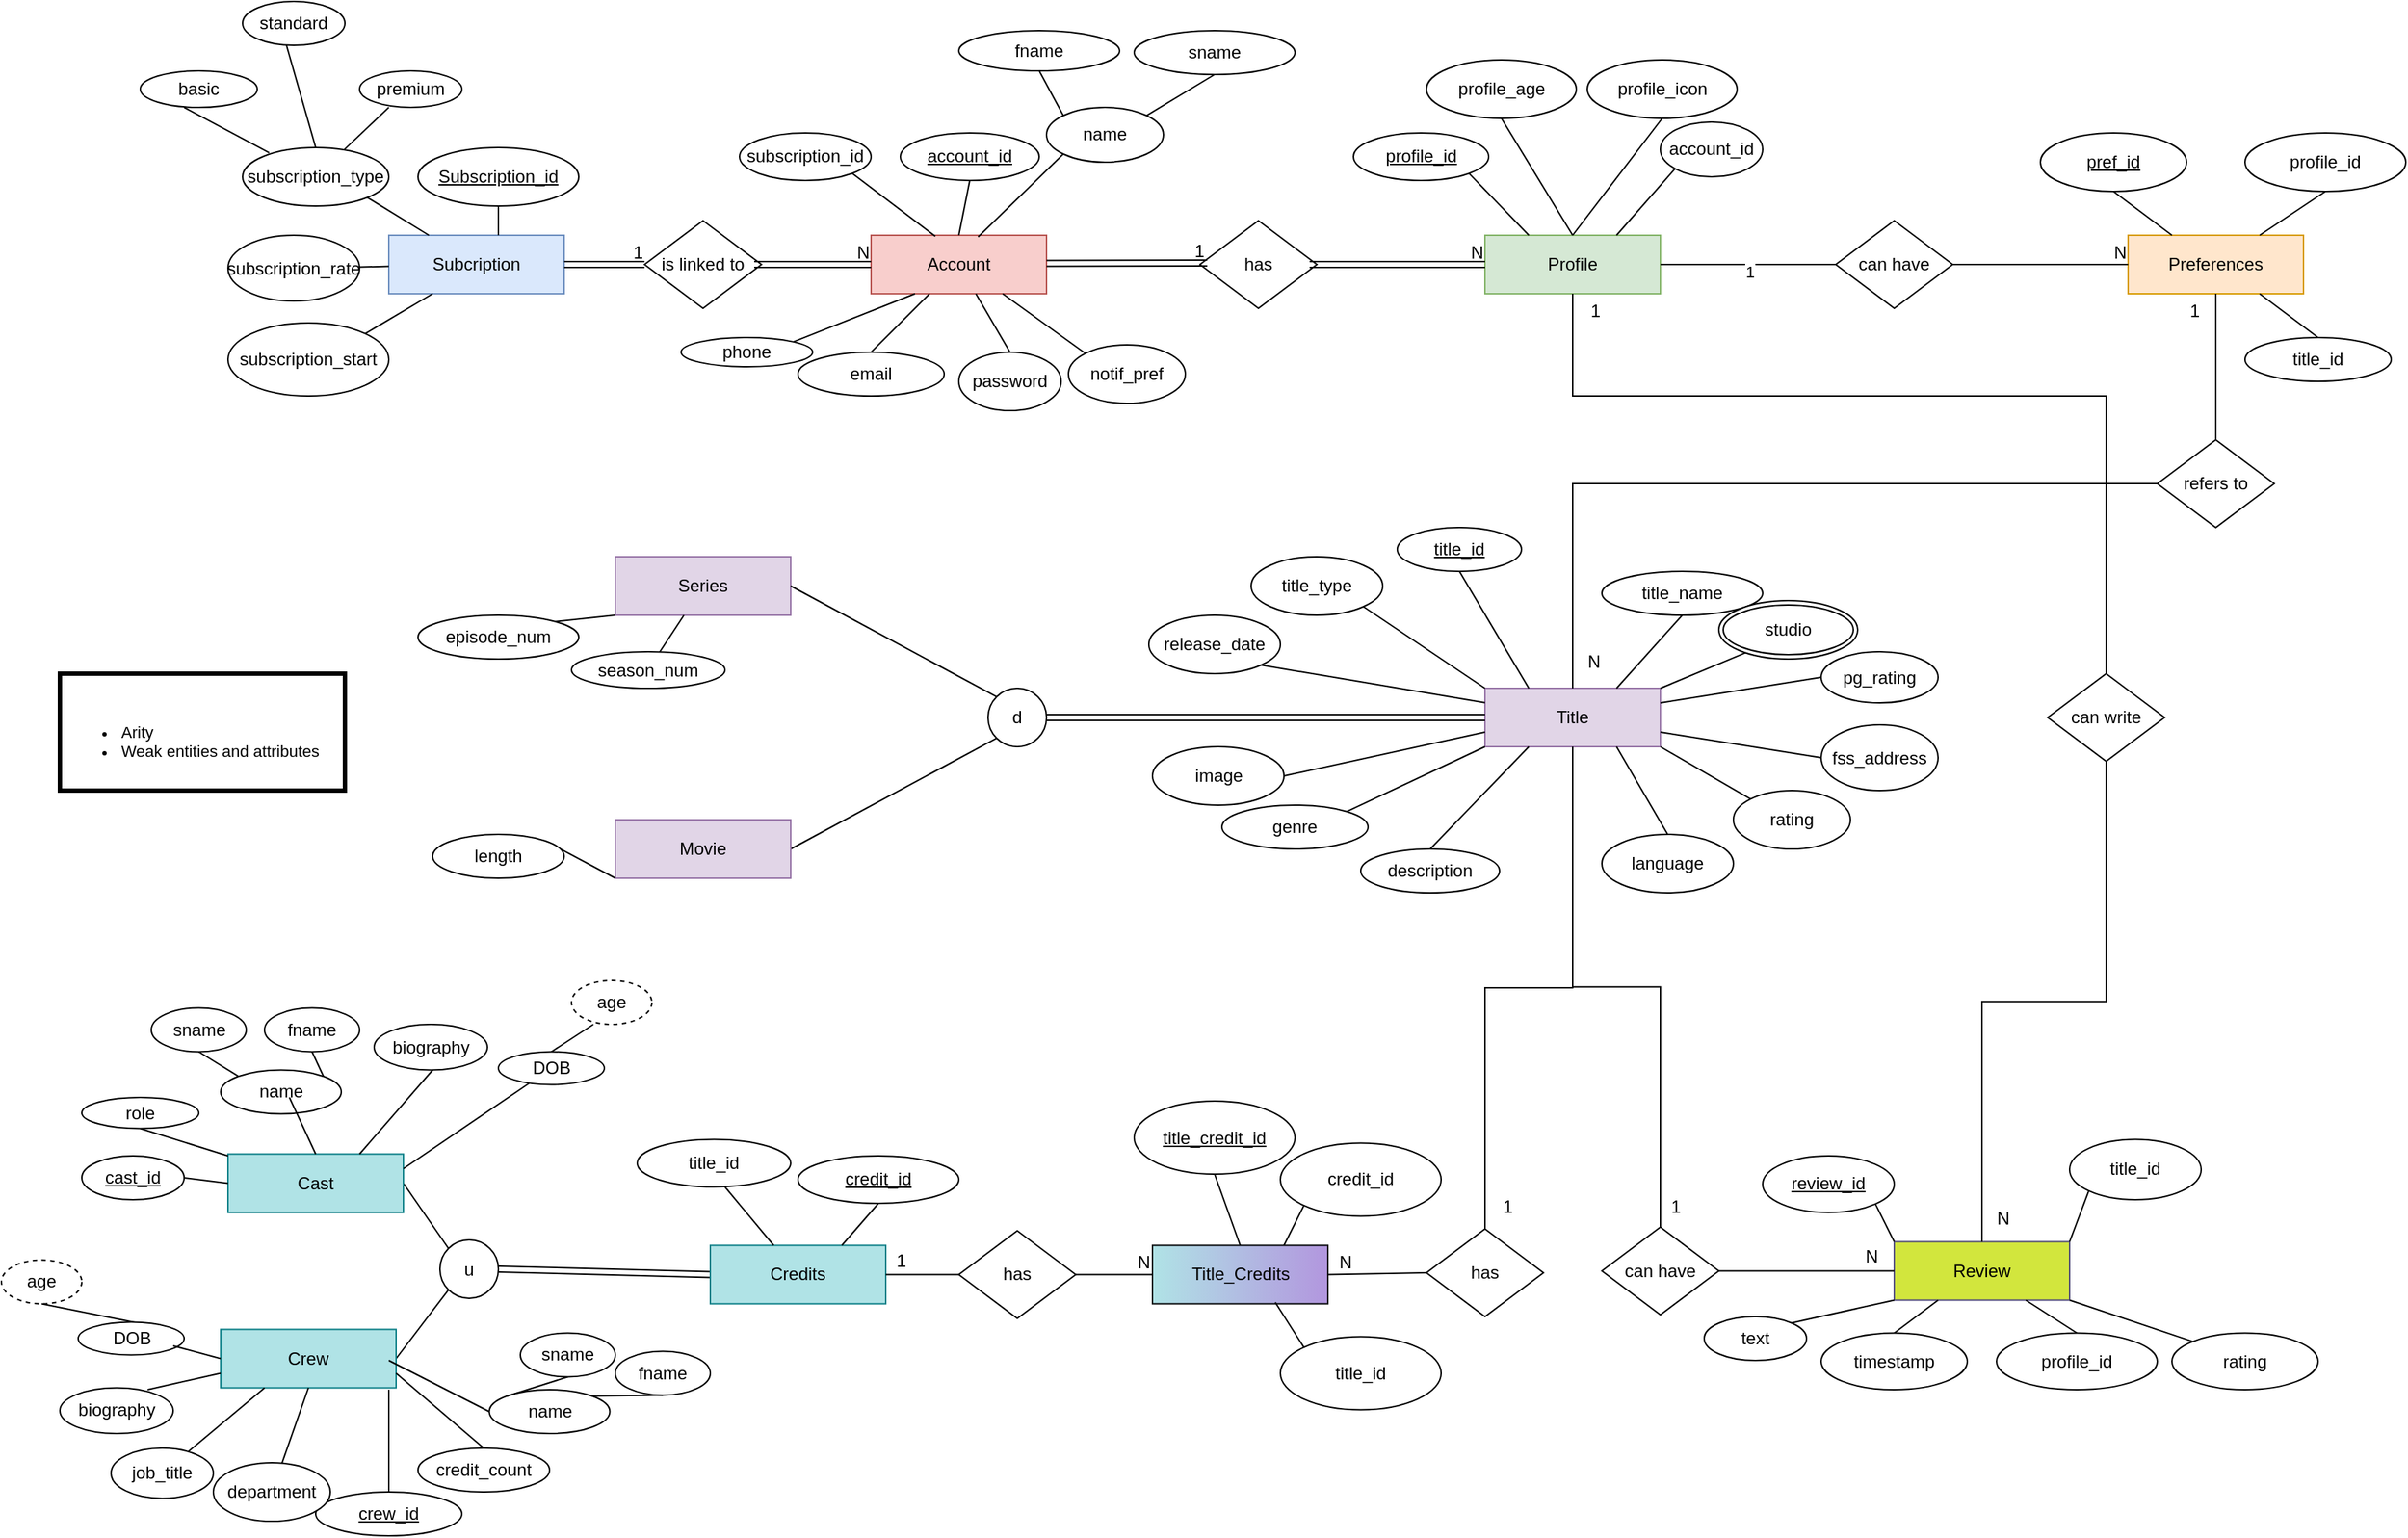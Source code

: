 <mxfile version="24.4.0" type="github">
  <diagram id="R2lEEEUBdFMjLlhIrx00" name="Page-1">
    <mxGraphModel dx="1379" dy="595" grid="1" gridSize="10" guides="1" tooltips="1" connect="1" arrows="1" fold="1" page="1" pageScale="1" pageWidth="850" pageHeight="1100" math="0" shadow="0" extFonts="Permanent Marker^https://fonts.googleapis.com/css?family=Permanent+Marker">
      <root>
        <mxCell id="0" />
        <mxCell id="1" parent="0" />
        <mxCell id="W5Gu3V_LZRmGCwlLkVDn-1" value="Subcription" style="rounded=0;whiteSpace=wrap;html=1;fillColor=#dae8fc;strokeColor=#6c8ebf;" parent="1" vertex="1">
          <mxGeometry x="300" y="190" width="120" height="40" as="geometry" />
        </mxCell>
        <mxCell id="W5Gu3V_LZRmGCwlLkVDn-2" value="Account" style="rounded=0;whiteSpace=wrap;html=1;fillColor=#f8cecc;strokeColor=#b85450;" parent="1" vertex="1">
          <mxGeometry x="630" y="190" width="120" height="40" as="geometry" />
        </mxCell>
        <mxCell id="W5Gu3V_LZRmGCwlLkVDn-3" value="Profile" style="whiteSpace=wrap;html=1;fillColor=#d5e8d4;strokeColor=#82b366;" parent="1" vertex="1">
          <mxGeometry x="1050" y="190" width="120" height="40" as="geometry" />
        </mxCell>
        <mxCell id="W5Gu3V_LZRmGCwlLkVDn-4" value="Preferences" style="whiteSpace=wrap;html=1;fillColor=#ffe6cc;strokeColor=#d79b00;" parent="1" vertex="1">
          <mxGeometry x="1490" y="190" width="120" height="40" as="geometry" />
        </mxCell>
        <mxCell id="W5Gu3V_LZRmGCwlLkVDn-5" value="Title" style="whiteSpace=wrap;html=1;fillColor=#e1d5e7;strokeColor=#9673a6;" parent="1" vertex="1">
          <mxGeometry x="1050" y="500" width="120" height="40" as="geometry" />
        </mxCell>
        <mxCell id="W5Gu3V_LZRmGCwlLkVDn-6" style="edgeStyle=none;rounded=0;orthogonalLoop=1;jettySize=auto;html=1;exitX=1;exitY=0.5;exitDx=0;exitDy=0;entryX=0;entryY=1;entryDx=0;entryDy=0;strokeColor=default;align=center;verticalAlign=middle;fontFamily=Helvetica;fontSize=11;fontColor=default;labelBackgroundColor=default;endArrow=none;endFill=0;" parent="1" source="W5Gu3V_LZRmGCwlLkVDn-7" target="W5Gu3V_LZRmGCwlLkVDn-112" edge="1">
          <mxGeometry relative="1" as="geometry" />
        </mxCell>
        <mxCell id="W5Gu3V_LZRmGCwlLkVDn-7" value="Movie" style="whiteSpace=wrap;html=1;fillColor=#e1d5e7;strokeColor=#9673a6;" parent="1" vertex="1">
          <mxGeometry x="455" y="590" width="120" height="40" as="geometry" />
        </mxCell>
        <mxCell id="W5Gu3V_LZRmGCwlLkVDn-8" value="Series" style="whiteSpace=wrap;html=1;fillColor=#e1d5e7;strokeColor=#9673a6;" parent="1" vertex="1">
          <mxGeometry x="455" y="410" width="120" height="40" as="geometry" />
        </mxCell>
        <mxCell id="W5Gu3V_LZRmGCwlLkVDn-9" value="&lt;u&gt;Subscription_id&lt;/u&gt;" style="ellipse;whiteSpace=wrap;html=1;" parent="1" vertex="1">
          <mxGeometry x="320" y="130" width="110" height="40" as="geometry" />
        </mxCell>
        <mxCell id="W5Gu3V_LZRmGCwlLkVDn-10" style="edgeStyle=none;rounded=0;orthogonalLoop=1;jettySize=auto;html=1;exitX=1;exitY=1;exitDx=0;exitDy=0;strokeColor=default;align=center;verticalAlign=middle;fontFamily=Helvetica;fontSize=11;fontColor=default;labelBackgroundColor=default;endArrow=none;endFill=0;" parent="1" source="W5Gu3V_LZRmGCwlLkVDn-11" target="W5Gu3V_LZRmGCwlLkVDn-1" edge="1">
          <mxGeometry relative="1" as="geometry" />
        </mxCell>
        <mxCell id="W5Gu3V_LZRmGCwlLkVDn-11" value="subscription_type" style="ellipse;whiteSpace=wrap;html=1;" parent="1" vertex="1">
          <mxGeometry x="200" y="130" width="100" height="40" as="geometry" />
        </mxCell>
        <mxCell id="W5Gu3V_LZRmGCwlLkVDn-12" style="edgeStyle=none;rounded=0;orthogonalLoop=1;jettySize=auto;html=1;exitX=0.5;exitY=1;exitDx=0;exitDy=0;entryX=0.5;entryY=0;entryDx=0;entryDy=0;strokeColor=default;align=center;verticalAlign=middle;fontFamily=Helvetica;fontSize=11;fontColor=default;labelBackgroundColor=default;endArrow=none;endFill=0;" parent="1" source="W5Gu3V_LZRmGCwlLkVDn-13" target="W5Gu3V_LZRmGCwlLkVDn-2" edge="1">
          <mxGeometry relative="1" as="geometry" />
        </mxCell>
        <mxCell id="W5Gu3V_LZRmGCwlLkVDn-13" value="&lt;u&gt;account_id&lt;/u&gt;" style="ellipse;whiteSpace=wrap;html=1;" parent="1" vertex="1">
          <mxGeometry x="650" y="120" width="95" height="32.5" as="geometry" />
        </mxCell>
        <mxCell id="W5Gu3V_LZRmGCwlLkVDn-14" value="name" style="ellipse;whiteSpace=wrap;html=1;" parent="1" vertex="1">
          <mxGeometry x="750" y="102.5" width="80" height="37.5" as="geometry" />
        </mxCell>
        <mxCell id="W5Gu3V_LZRmGCwlLkVDn-15" style="edgeStyle=none;rounded=0;orthogonalLoop=1;jettySize=auto;html=1;exitX=0;exitY=0;exitDx=0;exitDy=0;entryX=0.75;entryY=1;entryDx=0;entryDy=0;strokeColor=default;align=center;verticalAlign=middle;fontFamily=Helvetica;fontSize=11;fontColor=default;labelBackgroundColor=default;endArrow=none;endFill=0;" parent="1" source="W5Gu3V_LZRmGCwlLkVDn-16" target="W5Gu3V_LZRmGCwlLkVDn-2" edge="1">
          <mxGeometry relative="1" as="geometry" />
        </mxCell>
        <mxCell id="W5Gu3V_LZRmGCwlLkVDn-16" value="notif_pref" style="ellipse;whiteSpace=wrap;html=1;" parent="1" vertex="1">
          <mxGeometry x="765" y="265" width="80" height="40" as="geometry" />
        </mxCell>
        <mxCell id="W5Gu3V_LZRmGCwlLkVDn-17" style="edgeStyle=none;rounded=0;orthogonalLoop=1;jettySize=auto;html=1;exitX=0.5;exitY=0;exitDx=0;exitDy=0;strokeColor=default;align=center;verticalAlign=middle;fontFamily=Helvetica;fontSize=11;fontColor=default;labelBackgroundColor=default;endArrow=none;endFill=0;" parent="1" source="W5Gu3V_LZRmGCwlLkVDn-18" target="W5Gu3V_LZRmGCwlLkVDn-2" edge="1">
          <mxGeometry relative="1" as="geometry" />
        </mxCell>
        <mxCell id="W5Gu3V_LZRmGCwlLkVDn-18" value="password" style="ellipse;whiteSpace=wrap;html=1;" parent="1" vertex="1">
          <mxGeometry x="690" y="270" width="70" height="40" as="geometry" />
        </mxCell>
        <mxCell id="W5Gu3V_LZRmGCwlLkVDn-19" style="edgeStyle=none;rounded=0;orthogonalLoop=1;jettySize=auto;html=1;exitX=0.5;exitY=0;exitDx=0;exitDy=0;strokeColor=default;align=center;verticalAlign=middle;fontFamily=Helvetica;fontSize=11;fontColor=default;labelBackgroundColor=default;endArrow=none;endFill=0;" parent="1" source="W5Gu3V_LZRmGCwlLkVDn-20" target="W5Gu3V_LZRmGCwlLkVDn-2" edge="1">
          <mxGeometry relative="1" as="geometry" />
        </mxCell>
        <mxCell id="W5Gu3V_LZRmGCwlLkVDn-20" value="email&lt;span style=&quot;color: rgba(0, 0, 0, 0); font-family: monospace; font-size: 0px; text-align: start; text-wrap: nowrap;&quot;&gt;%3CmxGraphModel%3E%3Croot%3E%3CmxCell%20id%3D%220%22%2F%3E%3CmxCell%20id%3D%221%22%20parent%3D%220%22%2F%3E%3CmxCell%20id%3D%222%22%20value%3D%22user_id%22%20style%3D%22ellipse%3BwhiteSpace%3Dwrap%3Bhtml%3D1%3B%22%20vertex%3D%221%22%20parent%3D%221%22%3E%3CmxGeometry%20x%3D%22300%22%20y%3D%22500%22%20width%3D%22110%22%20height%3D%2250%22%20as%3D%22geometry%22%2F%3E%3C%2FmxCell%3E%3C%2Froot%3E%3C%2FmxGraphModel%3E&lt;/span&gt;&lt;span style=&quot;color: rgba(0, 0, 0, 0); font-family: monospace; font-size: 0px; text-align: start; text-wrap: nowrap;&quot;&gt;%3CmxGraphModel%3E%3Croot%3E%3CmxCell%20id%3D%220%22%2F%3E%3CmxCell%20id%3D%221%22%20parent%3D%220%22%2F%3E%3CmxCell%20id%3D%222%22%20value%3D%22user_id%22%20style%3D%22ellipse%3BwhiteSpace%3Dwrap%3Bhtml%3D1%3B%22%20vertex%3D%221%22%20parent%3D%221%22%3E%3CmxGeometry%20x%3D%22300%22%20y%3D%22500%22%20width%3D%22110%22%20height%3D%2250%22%20as%3D%22geometry%22%2F%3E%3C%2FmxCell%3E%3C%2Froot%3E%3C%2FmxGraphModel%3E&lt;/span&gt;" style="ellipse;whiteSpace=wrap;html=1;" parent="1" vertex="1">
          <mxGeometry x="580" y="270" width="100" height="30" as="geometry" />
        </mxCell>
        <mxCell id="W5Gu3V_LZRmGCwlLkVDn-21" style="rounded=0;orthogonalLoop=1;jettySize=auto;html=1;exitX=1;exitY=0;exitDx=0;exitDy=0;entryX=0.25;entryY=1;entryDx=0;entryDy=0;endArrow=none;endFill=0;" parent="1" source="W5Gu3V_LZRmGCwlLkVDn-22" target="W5Gu3V_LZRmGCwlLkVDn-2" edge="1">
          <mxGeometry relative="1" as="geometry" />
        </mxCell>
        <mxCell id="W5Gu3V_LZRmGCwlLkVDn-22" value="phone" style="ellipse;whiteSpace=wrap;html=1;" parent="1" vertex="1">
          <mxGeometry x="500" y="260" width="90" height="20" as="geometry" />
        </mxCell>
        <mxCell id="W5Gu3V_LZRmGCwlLkVDn-23" value="subscription_id" style="ellipse;whiteSpace=wrap;html=1;" parent="1" vertex="1">
          <mxGeometry x="540" y="120" width="90" height="32.5" as="geometry" />
        </mxCell>
        <mxCell id="W5Gu3V_LZRmGCwlLkVDn-24" style="edgeStyle=none;rounded=0;orthogonalLoop=1;jettySize=auto;html=1;exitX=0.5;exitY=1;exitDx=0;exitDy=0;entryX=0;entryY=0;entryDx=0;entryDy=0;strokeColor=default;align=center;verticalAlign=middle;fontFamily=Helvetica;fontSize=11;fontColor=default;labelBackgroundColor=default;endArrow=none;endFill=0;" parent="1" source="W5Gu3V_LZRmGCwlLkVDn-25" target="W5Gu3V_LZRmGCwlLkVDn-14" edge="1">
          <mxGeometry relative="1" as="geometry" />
        </mxCell>
        <mxCell id="W5Gu3V_LZRmGCwlLkVDn-25" value="fname" style="ellipse;whiteSpace=wrap;html=1;" parent="1" vertex="1">
          <mxGeometry x="690" y="50" width="110" height="27.5" as="geometry" />
        </mxCell>
        <mxCell id="W5Gu3V_LZRmGCwlLkVDn-26" style="edgeStyle=none;rounded=0;orthogonalLoop=1;jettySize=auto;html=1;exitX=0.5;exitY=1;exitDx=0;exitDy=0;entryX=1;entryY=0;entryDx=0;entryDy=0;strokeColor=default;align=center;verticalAlign=middle;fontFamily=Helvetica;fontSize=11;fontColor=default;labelBackgroundColor=default;endArrow=none;endFill=0;" parent="1" source="W5Gu3V_LZRmGCwlLkVDn-27" target="W5Gu3V_LZRmGCwlLkVDn-14" edge="1">
          <mxGeometry relative="1" as="geometry" />
        </mxCell>
        <mxCell id="W5Gu3V_LZRmGCwlLkVDn-27" value="sname" style="ellipse;whiteSpace=wrap;html=1;" parent="1" vertex="1">
          <mxGeometry x="810" y="50" width="110" height="30" as="geometry" />
        </mxCell>
        <mxCell id="W5Gu3V_LZRmGCwlLkVDn-28" style="edgeStyle=none;rounded=0;orthogonalLoop=1;jettySize=auto;html=1;exitX=0;exitY=1;exitDx=0;exitDy=0;entryX=0.75;entryY=0;entryDx=0;entryDy=0;strokeColor=default;align=center;verticalAlign=middle;fontFamily=Helvetica;fontSize=11;fontColor=default;labelBackgroundColor=default;endArrow=none;endFill=0;" parent="1" source="W5Gu3V_LZRmGCwlLkVDn-29" target="W5Gu3V_LZRmGCwlLkVDn-3" edge="1">
          <mxGeometry relative="1" as="geometry" />
        </mxCell>
        <mxCell id="W5Gu3V_LZRmGCwlLkVDn-29" value="account_id" style="ellipse;whiteSpace=wrap;html=1;" parent="1" vertex="1">
          <mxGeometry x="1170" y="112.5" width="70" height="37.5" as="geometry" />
        </mxCell>
        <mxCell id="W5Gu3V_LZRmGCwlLkVDn-30" style="edgeStyle=none;rounded=0;orthogonalLoop=1;jettySize=auto;html=1;exitX=1;exitY=1;exitDx=0;exitDy=0;entryX=0.25;entryY=0;entryDx=0;entryDy=0;strokeColor=default;align=center;verticalAlign=middle;fontFamily=Helvetica;fontSize=11;fontColor=default;labelBackgroundColor=default;endArrow=none;endFill=0;" parent="1" source="W5Gu3V_LZRmGCwlLkVDn-31" target="W5Gu3V_LZRmGCwlLkVDn-3" edge="1">
          <mxGeometry relative="1" as="geometry" />
        </mxCell>
        <mxCell id="W5Gu3V_LZRmGCwlLkVDn-31" value="&lt;u&gt;profile_id&lt;/u&gt;" style="ellipse;whiteSpace=wrap;html=1;" parent="1" vertex="1">
          <mxGeometry x="960" y="120" width="92.5" height="32.5" as="geometry" />
        </mxCell>
        <mxCell id="W5Gu3V_LZRmGCwlLkVDn-32" style="edgeStyle=none;rounded=0;orthogonalLoop=1;jettySize=auto;html=1;exitX=0.5;exitY=1;exitDx=0;exitDy=0;entryX=0.5;entryY=0;entryDx=0;entryDy=0;strokeColor=default;align=center;verticalAlign=middle;fontFamily=Helvetica;fontSize=11;fontColor=default;labelBackgroundColor=default;endArrow=none;endFill=0;" parent="1" source="W5Gu3V_LZRmGCwlLkVDn-33" target="W5Gu3V_LZRmGCwlLkVDn-3" edge="1">
          <mxGeometry relative="1" as="geometry" />
        </mxCell>
        <mxCell id="W5Gu3V_LZRmGCwlLkVDn-33" value="profile_icon" style="ellipse;whiteSpace=wrap;html=1;" parent="1" vertex="1">
          <mxGeometry x="1120" y="70" width="102.5" height="40" as="geometry" />
        </mxCell>
        <mxCell id="W5Gu3V_LZRmGCwlLkVDn-34" style="edgeStyle=none;rounded=0;orthogonalLoop=1;jettySize=auto;html=1;exitX=0.5;exitY=1;exitDx=0;exitDy=0;entryX=0.5;entryY=0;entryDx=0;entryDy=0;strokeColor=default;align=center;verticalAlign=middle;fontFamily=Helvetica;fontSize=11;fontColor=default;labelBackgroundColor=default;endArrow=none;endFill=0;" parent="1" source="W5Gu3V_LZRmGCwlLkVDn-35" target="W5Gu3V_LZRmGCwlLkVDn-3" edge="1">
          <mxGeometry relative="1" as="geometry" />
        </mxCell>
        <mxCell id="W5Gu3V_LZRmGCwlLkVDn-35" value="profile_age" style="ellipse;whiteSpace=wrap;html=1;" parent="1" vertex="1">
          <mxGeometry x="1010" y="70" width="102.5" height="40" as="geometry" />
        </mxCell>
        <mxCell id="W5Gu3V_LZRmGCwlLkVDn-36" style="edgeStyle=none;rounded=0;orthogonalLoop=1;jettySize=auto;html=1;exitX=0.5;exitY=1;exitDx=0;exitDy=0;entryX=0.25;entryY=0;entryDx=0;entryDy=0;strokeColor=default;align=center;verticalAlign=middle;fontFamily=Helvetica;fontSize=11;fontColor=default;labelBackgroundColor=default;endArrow=none;endFill=0;" parent="1" source="W5Gu3V_LZRmGCwlLkVDn-37" target="W5Gu3V_LZRmGCwlLkVDn-5" edge="1">
          <mxGeometry relative="1" as="geometry" />
        </mxCell>
        <mxCell id="W5Gu3V_LZRmGCwlLkVDn-37" value="&lt;u&gt;title_id&lt;/u&gt;" style="ellipse;whiteSpace=wrap;html=1;" parent="1" vertex="1">
          <mxGeometry x="990" y="390" width="85" height="30" as="geometry" />
        </mxCell>
        <mxCell id="W5Gu3V_LZRmGCwlLkVDn-38" style="edgeStyle=none;rounded=0;orthogonalLoop=1;jettySize=auto;html=1;exitX=0.5;exitY=1;exitDx=0;exitDy=0;entryX=0.75;entryY=0;entryDx=0;entryDy=0;strokeColor=default;align=center;verticalAlign=middle;fontFamily=Helvetica;fontSize=11;fontColor=default;labelBackgroundColor=default;endArrow=none;endFill=0;" parent="1" source="W5Gu3V_LZRmGCwlLkVDn-39" target="W5Gu3V_LZRmGCwlLkVDn-5" edge="1">
          <mxGeometry relative="1" as="geometry" />
        </mxCell>
        <mxCell id="W5Gu3V_LZRmGCwlLkVDn-39" value="title_name" style="ellipse;whiteSpace=wrap;html=1;" parent="1" vertex="1">
          <mxGeometry x="1130" y="420" width="110" height="30" as="geometry" />
        </mxCell>
        <mxCell id="W5Gu3V_LZRmGCwlLkVDn-40" style="edgeStyle=none;rounded=0;orthogonalLoop=1;jettySize=auto;html=1;exitX=1;exitY=0;exitDx=0;exitDy=0;entryX=0;entryY=1;entryDx=0;entryDy=0;strokeColor=default;align=center;verticalAlign=middle;fontFamily=Helvetica;fontSize=11;fontColor=default;labelBackgroundColor=default;endArrow=none;endFill=0;" parent="1" source="W5Gu3V_LZRmGCwlLkVDn-41" target="W5Gu3V_LZRmGCwlLkVDn-5" edge="1">
          <mxGeometry relative="1" as="geometry" />
        </mxCell>
        <mxCell id="W5Gu3V_LZRmGCwlLkVDn-41" value="genre" style="ellipse;whiteSpace=wrap;html=1;" parent="1" vertex="1">
          <mxGeometry x="870" y="580" width="100" height="30" as="geometry" />
        </mxCell>
        <mxCell id="W5Gu3V_LZRmGCwlLkVDn-42" style="edgeStyle=none;rounded=0;orthogonalLoop=1;jettySize=auto;html=1;exitX=0;exitY=1;exitDx=0;exitDy=0;entryX=1;entryY=0;entryDx=0;entryDy=0;strokeColor=default;align=center;verticalAlign=middle;fontFamily=Helvetica;fontSize=11;fontColor=default;labelBackgroundColor=default;endArrow=none;endFill=0;" parent="1" target="W5Gu3V_LZRmGCwlLkVDn-5" edge="1">
          <mxGeometry relative="1" as="geometry">
            <mxPoint x="1235.801" y="472.536" as="sourcePoint" />
          </mxGeometry>
        </mxCell>
        <mxCell id="W5Gu3V_LZRmGCwlLkVDn-44" style="edgeStyle=none;rounded=0;orthogonalLoop=1;jettySize=auto;html=1;exitX=0.5;exitY=0;exitDx=0;exitDy=0;entryX=0.75;entryY=1;entryDx=0;entryDy=0;strokeColor=default;align=center;verticalAlign=middle;fontFamily=Helvetica;fontSize=11;fontColor=default;labelBackgroundColor=default;endArrow=none;endFill=0;" parent="1" source="W5Gu3V_LZRmGCwlLkVDn-45" target="W5Gu3V_LZRmGCwlLkVDn-5" edge="1">
          <mxGeometry relative="1" as="geometry" />
        </mxCell>
        <mxCell id="W5Gu3V_LZRmGCwlLkVDn-45" value="language" style="ellipse;whiteSpace=wrap;html=1;" parent="1" vertex="1">
          <mxGeometry x="1130" y="600" width="90" height="40" as="geometry" />
        </mxCell>
        <mxCell id="W5Gu3V_LZRmGCwlLkVDn-46" style="edgeStyle=none;rounded=0;orthogonalLoop=1;jettySize=auto;html=1;exitX=0;exitY=0.5;exitDx=0;exitDy=0;entryX=1;entryY=0.25;entryDx=0;entryDy=0;strokeColor=default;align=center;verticalAlign=middle;fontFamily=Helvetica;fontSize=11;fontColor=default;labelBackgroundColor=default;endArrow=none;endFill=0;" parent="1" source="W5Gu3V_LZRmGCwlLkVDn-47" target="W5Gu3V_LZRmGCwlLkVDn-5" edge="1">
          <mxGeometry relative="1" as="geometry" />
        </mxCell>
        <mxCell id="W5Gu3V_LZRmGCwlLkVDn-47" value="pg_rating" style="ellipse;whiteSpace=wrap;html=1;" parent="1" vertex="1">
          <mxGeometry x="1280" y="475" width="80" height="35" as="geometry" />
        </mxCell>
        <mxCell id="W5Gu3V_LZRmGCwlLkVDn-48" style="edgeStyle=none;rounded=0;orthogonalLoop=1;jettySize=auto;html=1;exitX=1;exitY=0.5;exitDx=0;exitDy=0;entryX=0;entryY=0.75;entryDx=0;entryDy=0;strokeColor=default;align=center;verticalAlign=middle;fontFamily=Helvetica;fontSize=11;fontColor=default;labelBackgroundColor=default;endArrow=none;endFill=0;" parent="1" source="W5Gu3V_LZRmGCwlLkVDn-49" target="W5Gu3V_LZRmGCwlLkVDn-5" edge="1">
          <mxGeometry relative="1" as="geometry" />
        </mxCell>
        <mxCell id="W5Gu3V_LZRmGCwlLkVDn-49" value="image" style="ellipse;whiteSpace=wrap;html=1;" parent="1" vertex="1">
          <mxGeometry x="822.5" y="540" width="90" height="40" as="geometry" />
        </mxCell>
        <mxCell id="W5Gu3V_LZRmGCwlLkVDn-50" style="edgeStyle=none;rounded=0;orthogonalLoop=1;jettySize=auto;html=1;exitX=0.5;exitY=0;exitDx=0;exitDy=0;entryX=0.25;entryY=1;entryDx=0;entryDy=0;strokeColor=default;align=center;verticalAlign=middle;fontFamily=Helvetica;fontSize=11;fontColor=default;labelBackgroundColor=default;endArrow=none;endFill=0;" parent="1" source="W5Gu3V_LZRmGCwlLkVDn-51" target="W5Gu3V_LZRmGCwlLkVDn-5" edge="1">
          <mxGeometry relative="1" as="geometry" />
        </mxCell>
        <mxCell id="W5Gu3V_LZRmGCwlLkVDn-51" value="description" style="ellipse;whiteSpace=wrap;html=1;" parent="1" vertex="1">
          <mxGeometry x="965" y="610" width="95" height="30" as="geometry" />
        </mxCell>
        <mxCell id="W5Gu3V_LZRmGCwlLkVDn-52" style="edgeStyle=none;rounded=0;orthogonalLoop=1;jettySize=auto;html=1;exitX=0;exitY=0;exitDx=0;exitDy=0;entryX=1;entryY=1;entryDx=0;entryDy=0;strokeColor=default;align=center;verticalAlign=middle;fontFamily=Helvetica;fontSize=11;fontColor=default;labelBackgroundColor=default;endArrow=none;endFill=0;" parent="1" source="W5Gu3V_LZRmGCwlLkVDn-53" target="W5Gu3V_LZRmGCwlLkVDn-5" edge="1">
          <mxGeometry relative="1" as="geometry" />
        </mxCell>
        <mxCell id="W5Gu3V_LZRmGCwlLkVDn-53" value="rating" style="ellipse;whiteSpace=wrap;html=1;" parent="1" vertex="1">
          <mxGeometry x="1220" y="570" width="80" height="40" as="geometry" />
        </mxCell>
        <mxCell id="W5Gu3V_LZRmGCwlLkVDn-54" style="edgeStyle=none;rounded=0;orthogonalLoop=1;jettySize=auto;html=1;exitX=1;exitY=1;exitDx=0;exitDy=0;strokeColor=default;align=center;verticalAlign=middle;fontFamily=Helvetica;fontSize=11;fontColor=default;labelBackgroundColor=default;endArrow=none;endFill=0;" parent="1" source="W5Gu3V_LZRmGCwlLkVDn-55" target="W5Gu3V_LZRmGCwlLkVDn-5" edge="1">
          <mxGeometry relative="1" as="geometry" />
        </mxCell>
        <mxCell id="W5Gu3V_LZRmGCwlLkVDn-55" value="release_date" style="ellipse;whiteSpace=wrap;html=1;" parent="1" vertex="1">
          <mxGeometry x="820" y="450" width="90" height="40" as="geometry" />
        </mxCell>
        <mxCell id="W5Gu3V_LZRmGCwlLkVDn-56" style="edgeStyle=none;rounded=0;orthogonalLoop=1;jettySize=auto;html=1;exitX=1;exitY=1;exitDx=0;exitDy=0;entryX=0;entryY=0;entryDx=0;entryDy=0;strokeColor=default;align=center;verticalAlign=middle;fontFamily=Helvetica;fontSize=11;fontColor=default;labelBackgroundColor=default;endArrow=none;endFill=0;" parent="1" source="W5Gu3V_LZRmGCwlLkVDn-57" target="W5Gu3V_LZRmGCwlLkVDn-5" edge="1">
          <mxGeometry relative="1" as="geometry" />
        </mxCell>
        <mxCell id="W5Gu3V_LZRmGCwlLkVDn-57" value="title_type" style="ellipse;whiteSpace=wrap;html=1;" parent="1" vertex="1">
          <mxGeometry x="890" y="410" width="90" height="40" as="geometry" />
        </mxCell>
        <mxCell id="W5Gu3V_LZRmGCwlLkVDn-58" style="edgeStyle=none;rounded=0;orthogonalLoop=1;jettySize=auto;html=1;exitX=0.5;exitY=1;exitDx=0;exitDy=0;entryX=0.75;entryY=0;entryDx=0;entryDy=0;strokeColor=default;align=center;verticalAlign=middle;fontFamily=Helvetica;fontSize=11;fontColor=default;labelBackgroundColor=default;endArrow=none;endFill=0;" parent="1" source="W5Gu3V_LZRmGCwlLkVDn-59" target="W5Gu3V_LZRmGCwlLkVDn-4" edge="1">
          <mxGeometry relative="1" as="geometry" />
        </mxCell>
        <mxCell id="W5Gu3V_LZRmGCwlLkVDn-59" value="profile_id" style="ellipse;whiteSpace=wrap;html=1;" parent="1" vertex="1">
          <mxGeometry x="1570" y="120" width="110" height="40" as="geometry" />
        </mxCell>
        <mxCell id="W5Gu3V_LZRmGCwlLkVDn-60" style="edgeStyle=none;rounded=0;orthogonalLoop=1;jettySize=auto;html=1;exitX=0.5;exitY=1;exitDx=0;exitDy=0;entryX=0.25;entryY=0;entryDx=0;entryDy=0;strokeColor=default;align=center;verticalAlign=middle;fontFamily=Helvetica;fontSize=11;fontColor=default;labelBackgroundColor=default;endArrow=none;endFill=0;" parent="1" source="W5Gu3V_LZRmGCwlLkVDn-61" target="W5Gu3V_LZRmGCwlLkVDn-4" edge="1">
          <mxGeometry relative="1" as="geometry" />
        </mxCell>
        <mxCell id="W5Gu3V_LZRmGCwlLkVDn-61" value="&lt;u&gt;pref_id&lt;/u&gt;" style="ellipse;whiteSpace=wrap;html=1;" parent="1" vertex="1">
          <mxGeometry x="1430" y="120" width="100" height="40" as="geometry" />
        </mxCell>
        <mxCell id="W5Gu3V_LZRmGCwlLkVDn-62" style="edgeStyle=none;rounded=0;orthogonalLoop=1;jettySize=auto;html=1;exitX=0.5;exitY=0;exitDx=0;exitDy=0;entryX=0.75;entryY=1;entryDx=0;entryDy=0;strokeColor=default;align=center;verticalAlign=middle;fontFamily=Helvetica;fontSize=11;fontColor=default;labelBackgroundColor=default;endArrow=none;endFill=0;" parent="1" source="W5Gu3V_LZRmGCwlLkVDn-63" target="W5Gu3V_LZRmGCwlLkVDn-4" edge="1">
          <mxGeometry relative="1" as="geometry" />
        </mxCell>
        <mxCell id="W5Gu3V_LZRmGCwlLkVDn-63" value="title_id" style="ellipse;whiteSpace=wrap;html=1;" parent="1" vertex="1">
          <mxGeometry x="1570" y="260" width="100" height="30" as="geometry" />
        </mxCell>
        <mxCell id="W5Gu3V_LZRmGCwlLkVDn-64" value="Review" style="whiteSpace=wrap;html=1;fillColor=#d2e63d;strokeColor=#56517e;" parent="1" vertex="1">
          <mxGeometry x="1330" y="878.75" width="120" height="40" as="geometry" />
        </mxCell>
        <mxCell id="W5Gu3V_LZRmGCwlLkVDn-65" style="edgeStyle=none;rounded=0;orthogonalLoop=1;jettySize=auto;html=1;exitX=1;exitY=1;exitDx=0;exitDy=0;entryX=0;entryY=0;entryDx=0;entryDy=0;strokeColor=default;align=center;verticalAlign=middle;fontFamily=Helvetica;fontSize=11;fontColor=default;labelBackgroundColor=default;endArrow=none;endFill=0;" parent="1" source="W5Gu3V_LZRmGCwlLkVDn-66" target="W5Gu3V_LZRmGCwlLkVDn-64" edge="1">
          <mxGeometry relative="1" as="geometry" />
        </mxCell>
        <mxCell id="W5Gu3V_LZRmGCwlLkVDn-66" value="&lt;u&gt;review_id&lt;/u&gt;" style="ellipse;whiteSpace=wrap;html=1;" parent="1" vertex="1">
          <mxGeometry x="1240" y="820" width="90" height="38.75" as="geometry" />
        </mxCell>
        <mxCell id="W5Gu3V_LZRmGCwlLkVDn-67" style="edgeStyle=none;rounded=0;orthogonalLoop=1;jettySize=auto;html=1;exitX=0.5;exitY=0;exitDx=0;exitDy=0;entryX=0.25;entryY=1;entryDx=0;entryDy=0;strokeColor=default;align=center;verticalAlign=middle;fontFamily=Helvetica;fontSize=11;fontColor=default;labelBackgroundColor=default;endArrow=none;endFill=0;" parent="1" source="W5Gu3V_LZRmGCwlLkVDn-68" target="W5Gu3V_LZRmGCwlLkVDn-64" edge="1">
          <mxGeometry relative="1" as="geometry" />
        </mxCell>
        <mxCell id="W5Gu3V_LZRmGCwlLkVDn-68" value="timestamp" style="ellipse;whiteSpace=wrap;html=1;" parent="1" vertex="1">
          <mxGeometry x="1280" y="941.25" width="100" height="38.75" as="geometry" />
        </mxCell>
        <mxCell id="W5Gu3V_LZRmGCwlLkVDn-69" style="edgeStyle=none;rounded=0;orthogonalLoop=1;jettySize=auto;html=1;exitX=0.5;exitY=0;exitDx=0;exitDy=0;entryX=0.75;entryY=1;entryDx=0;entryDy=0;strokeColor=default;align=center;verticalAlign=middle;fontFamily=Helvetica;fontSize=11;fontColor=default;labelBackgroundColor=default;endArrow=none;endFill=0;" parent="1" source="W5Gu3V_LZRmGCwlLkVDn-70" target="W5Gu3V_LZRmGCwlLkVDn-64" edge="1">
          <mxGeometry relative="1" as="geometry" />
        </mxCell>
        <mxCell id="W5Gu3V_LZRmGCwlLkVDn-70" value="profile_id" style="ellipse;whiteSpace=wrap;html=1;" parent="1" vertex="1">
          <mxGeometry x="1400" y="941.25" width="110" height="38.75" as="geometry" />
        </mxCell>
        <mxCell id="W5Gu3V_LZRmGCwlLkVDn-71" style="edgeStyle=none;rounded=0;orthogonalLoop=1;jettySize=auto;html=1;exitX=0;exitY=1;exitDx=0;exitDy=0;entryX=1;entryY=0;entryDx=0;entryDy=0;strokeColor=default;align=center;verticalAlign=middle;fontFamily=Helvetica;fontSize=11;fontColor=default;labelBackgroundColor=default;endArrow=none;endFill=0;" parent="1" source="W5Gu3V_LZRmGCwlLkVDn-72" target="W5Gu3V_LZRmGCwlLkVDn-64" edge="1">
          <mxGeometry relative="1" as="geometry" />
        </mxCell>
        <mxCell id="W5Gu3V_LZRmGCwlLkVDn-72" value="title_id" style="ellipse;whiteSpace=wrap;html=1;" parent="1" vertex="1">
          <mxGeometry x="1450" y="808.75" width="90" height="41.25" as="geometry" />
        </mxCell>
        <mxCell id="W5Gu3V_LZRmGCwlLkVDn-73" style="edgeStyle=none;rounded=0;orthogonalLoop=1;jettySize=auto;html=1;exitX=1;exitY=0;exitDx=0;exitDy=0;entryX=0;entryY=1;entryDx=0;entryDy=0;strokeColor=default;align=center;verticalAlign=middle;fontFamily=Helvetica;fontSize=11;fontColor=default;labelBackgroundColor=default;endArrow=none;endFill=0;" parent="1" source="W5Gu3V_LZRmGCwlLkVDn-74" target="W5Gu3V_LZRmGCwlLkVDn-64" edge="1">
          <mxGeometry relative="1" as="geometry" />
        </mxCell>
        <mxCell id="W5Gu3V_LZRmGCwlLkVDn-74" value="text" style="ellipse;whiteSpace=wrap;html=1;" parent="1" vertex="1">
          <mxGeometry x="1200" y="930" width="70" height="30" as="geometry" />
        </mxCell>
        <mxCell id="W5Gu3V_LZRmGCwlLkVDn-75" style="edgeStyle=none;rounded=0;orthogonalLoop=1;jettySize=auto;html=1;exitX=0;exitY=0;exitDx=0;exitDy=0;entryX=1;entryY=1;entryDx=0;entryDy=0;strokeColor=default;align=center;verticalAlign=middle;fontFamily=Helvetica;fontSize=11;fontColor=default;labelBackgroundColor=default;endArrow=none;endFill=0;" parent="1" source="W5Gu3V_LZRmGCwlLkVDn-76" target="W5Gu3V_LZRmGCwlLkVDn-64" edge="1">
          <mxGeometry relative="1" as="geometry" />
        </mxCell>
        <mxCell id="W5Gu3V_LZRmGCwlLkVDn-76" value="rating" style="ellipse;whiteSpace=wrap;html=1;" parent="1" vertex="1">
          <mxGeometry x="1520" y="941.25" width="100" height="38.75" as="geometry" />
        </mxCell>
        <mxCell id="W5Gu3V_LZRmGCwlLkVDn-77" value="is linked to" style="rhombus;whiteSpace=wrap;html=1;" parent="1" vertex="1">
          <mxGeometry x="475" y="180" width="80" height="60" as="geometry" />
        </mxCell>
        <mxCell id="W5Gu3V_LZRmGCwlLkVDn-81" value="has" style="rhombus;whiteSpace=wrap;html=1;" parent="1" vertex="1">
          <mxGeometry x="855" y="180" width="80" height="60" as="geometry" />
        </mxCell>
        <mxCell id="W5Gu3V_LZRmGCwlLkVDn-82" style="edgeStyle=orthogonalEdgeStyle;rounded=0;orthogonalLoop=1;jettySize=auto;html=1;endArrow=none;endFill=0;" parent="1" source="W5Gu3V_LZRmGCwlLkVDn-84" target="W5Gu3V_LZRmGCwlLkVDn-3" edge="1">
          <mxGeometry relative="1" as="geometry" />
        </mxCell>
        <mxCell id="W5Gu3V_LZRmGCwlLkVDn-83" value="1" style="edgeLabel;html=1;align=center;verticalAlign=middle;resizable=0;points=[];" parent="W5Gu3V_LZRmGCwlLkVDn-82" vertex="1" connectable="0">
          <mxGeometry x="-0.022" y="5" relative="1" as="geometry">
            <mxPoint x="-1" as="offset" />
          </mxGeometry>
        </mxCell>
        <mxCell id="W5Gu3V_LZRmGCwlLkVDn-84" value="can have" style="rhombus;whiteSpace=wrap;html=1;" parent="1" vertex="1">
          <mxGeometry x="1290" y="180" width="80" height="60" as="geometry" />
        </mxCell>
        <mxCell id="W5Gu3V_LZRmGCwlLkVDn-85" style="edgeStyle=orthogonalEdgeStyle;rounded=0;orthogonalLoop=1;jettySize=auto;html=1;entryX=0.5;entryY=1;entryDx=0;entryDy=0;endArrow=none;endFill=0;" parent="1" source="W5Gu3V_LZRmGCwlLkVDn-86" target="W5Gu3V_LZRmGCwlLkVDn-5" edge="1">
          <mxGeometry relative="1" as="geometry" />
        </mxCell>
        <mxCell id="W5Gu3V_LZRmGCwlLkVDn-86" value="has" style="rhombus;whiteSpace=wrap;html=1;" parent="1" vertex="1">
          <mxGeometry x="1010" y="870" width="80" height="60" as="geometry" />
        </mxCell>
        <mxCell id="W5Gu3V_LZRmGCwlLkVDn-87" style="edgeStyle=orthogonalEdgeStyle;rounded=0;orthogonalLoop=1;jettySize=auto;html=1;endArrow=none;endFill=0;" parent="1" source="W5Gu3V_LZRmGCwlLkVDn-89" target="W5Gu3V_LZRmGCwlLkVDn-5" edge="1">
          <mxGeometry relative="1" as="geometry" />
        </mxCell>
        <mxCell id="W5Gu3V_LZRmGCwlLkVDn-88" style="edgeStyle=orthogonalEdgeStyle;rounded=0;orthogonalLoop=1;jettySize=auto;html=1;endArrow=none;endFill=0;" parent="1" source="W5Gu3V_LZRmGCwlLkVDn-89" target="W5Gu3V_LZRmGCwlLkVDn-64" edge="1">
          <mxGeometry relative="1" as="geometry" />
        </mxCell>
        <mxCell id="W5Gu3V_LZRmGCwlLkVDn-89" value="can have" style="rhombus;whiteSpace=wrap;html=1;" parent="1" vertex="1">
          <mxGeometry x="1130" y="868.75" width="80" height="60" as="geometry" />
        </mxCell>
        <mxCell id="W5Gu3V_LZRmGCwlLkVDn-90" style="edgeStyle=orthogonalEdgeStyle;rounded=0;orthogonalLoop=1;jettySize=auto;html=1;endArrow=none;endFill=0;" parent="1" source="W5Gu3V_LZRmGCwlLkVDn-92" target="W5Gu3V_LZRmGCwlLkVDn-5" edge="1">
          <mxGeometry relative="1" as="geometry" />
        </mxCell>
        <mxCell id="W5Gu3V_LZRmGCwlLkVDn-91" style="edgeStyle=orthogonalEdgeStyle;rounded=0;orthogonalLoop=1;jettySize=auto;html=1;endArrow=none;endFill=0;" parent="1" source="W5Gu3V_LZRmGCwlLkVDn-92" target="W5Gu3V_LZRmGCwlLkVDn-4" edge="1">
          <mxGeometry relative="1" as="geometry" />
        </mxCell>
        <mxCell id="W5Gu3V_LZRmGCwlLkVDn-92" value="refers to" style="rhombus;whiteSpace=wrap;html=1;" parent="1" vertex="1">
          <mxGeometry x="1510" y="330" width="80" height="60" as="geometry" />
        </mxCell>
        <mxCell id="W5Gu3V_LZRmGCwlLkVDn-97" style="edgeStyle=none;rounded=0;orthogonalLoop=1;jettySize=auto;html=1;strokeColor=default;align=center;verticalAlign=middle;fontFamily=Helvetica;fontSize=11;fontColor=default;labelBackgroundColor=default;endArrow=none;endFill=0;" parent="1" source="W5Gu3V_LZRmGCwlLkVDn-98" target="W5Gu3V_LZRmGCwlLkVDn-8" edge="1">
          <mxGeometry relative="1" as="geometry" />
        </mxCell>
        <mxCell id="W5Gu3V_LZRmGCwlLkVDn-98" value="season_num&lt;span style=&quot;color: rgba(0, 0, 0, 0); font-family: monospace; font-size: 0px; text-align: start; text-wrap: nowrap;&quot;&gt;%3CmxGraphModel%3E%3Croot%3E%3CmxCell%20id%3D%220%22%2F%3E%3CmxCell%20id%3D%221%22%20parent%3D%220%22%2F%3E%3CmxCell%20id%3D%222%22%20value%3D%22episode_title%22%20style%3D%22ellipse%3BwhiteSpace%3Dwrap%3Bhtml%3D1%3B%22%20vertex%3D%221%22%20parent%3D%221%22%3E%3CmxGeometry%20x%3D%22320%22%20y%3D%22400%22%20width%3D%22110%22%20height%3D%2250%22%20as%3D%22geometry%22%2F%3E%3C%2FmxCell%3E%3C%2Froot%3E%3C%2FmxGraphModel%3E&lt;/span&gt;" style="ellipse;whiteSpace=wrap;html=1;" parent="1" vertex="1">
          <mxGeometry x="425" y="475" width="105" height="25" as="geometry" />
        </mxCell>
        <mxCell id="W5Gu3V_LZRmGCwlLkVDn-99" style="edgeStyle=none;rounded=0;orthogonalLoop=1;jettySize=auto;html=1;exitX=1;exitY=0;exitDx=0;exitDy=0;entryX=0;entryY=1;entryDx=0;entryDy=0;strokeColor=default;align=center;verticalAlign=middle;fontFamily=Helvetica;fontSize=11;fontColor=default;labelBackgroundColor=default;endArrow=none;endFill=0;" parent="1" source="W5Gu3V_LZRmGCwlLkVDn-100" target="W5Gu3V_LZRmGCwlLkVDn-8" edge="1">
          <mxGeometry relative="1" as="geometry" />
        </mxCell>
        <mxCell id="W5Gu3V_LZRmGCwlLkVDn-100" value="episode_num" style="ellipse;whiteSpace=wrap;html=1;" parent="1" vertex="1">
          <mxGeometry x="320" y="450" width="110" height="30" as="geometry" />
        </mxCell>
        <mxCell id="W5Gu3V_LZRmGCwlLkVDn-101" style="edgeStyle=none;rounded=0;orthogonalLoop=1;jettySize=auto;html=1;exitX=0;exitY=0.5;exitDx=0;exitDy=0;entryX=1;entryY=0.75;entryDx=0;entryDy=0;strokeColor=default;align=center;verticalAlign=middle;fontFamily=Helvetica;fontSize=11;fontColor=default;labelBackgroundColor=default;endArrow=none;endFill=0;" parent="1" source="W5Gu3V_LZRmGCwlLkVDn-102" target="W5Gu3V_LZRmGCwlLkVDn-5" edge="1">
          <mxGeometry relative="1" as="geometry" />
        </mxCell>
        <mxCell id="W5Gu3V_LZRmGCwlLkVDn-102" value="fss_address" style="ellipse;whiteSpace=wrap;html=1;" parent="1" vertex="1">
          <mxGeometry x="1280" y="525" width="80" height="45" as="geometry" />
        </mxCell>
        <mxCell id="W5Gu3V_LZRmGCwlLkVDn-103" style="edgeStyle=orthogonalEdgeStyle;rounded=0;orthogonalLoop=1;jettySize=auto;html=1;entryX=0.5;entryY=1;entryDx=0;entryDy=0;endArrow=none;endFill=0;" parent="1" source="W5Gu3V_LZRmGCwlLkVDn-105" target="W5Gu3V_LZRmGCwlLkVDn-3" edge="1">
          <mxGeometry relative="1" as="geometry">
            <Array as="points">
              <mxPoint x="1475" y="300" />
              <mxPoint x="1110" y="300" />
            </Array>
          </mxGeometry>
        </mxCell>
        <mxCell id="W5Gu3V_LZRmGCwlLkVDn-104" style="edgeStyle=orthogonalEdgeStyle;rounded=0;orthogonalLoop=1;jettySize=auto;html=1;endArrow=none;endFill=0;" parent="1" source="W5Gu3V_LZRmGCwlLkVDn-105" target="W5Gu3V_LZRmGCwlLkVDn-64" edge="1">
          <mxGeometry relative="1" as="geometry" />
        </mxCell>
        <mxCell id="W5Gu3V_LZRmGCwlLkVDn-105" value="can write" style="rhombus;whiteSpace=wrap;html=1;" parent="1" vertex="1">
          <mxGeometry x="1435" y="490" width="80" height="60" as="geometry" />
        </mxCell>
        <mxCell id="W5Gu3V_LZRmGCwlLkVDn-106" style="edgeStyle=orthogonalEdgeStyle;rounded=0;orthogonalLoop=1;jettySize=auto;html=1;entryX=0.625;entryY=0;entryDx=0;entryDy=0;entryPerimeter=0;endArrow=none;endFill=0;" parent="1" source="W5Gu3V_LZRmGCwlLkVDn-9" target="W5Gu3V_LZRmGCwlLkVDn-1" edge="1">
          <mxGeometry relative="1" as="geometry" />
        </mxCell>
        <mxCell id="W5Gu3V_LZRmGCwlLkVDn-107" style="edgeStyle=none;rounded=0;orthogonalLoop=1;jettySize=auto;html=1;exitX=1;exitY=1;exitDx=0;exitDy=0;entryX=0.366;entryY=0.017;entryDx=0;entryDy=0;entryPerimeter=0;strokeColor=default;align=center;verticalAlign=middle;fontFamily=Helvetica;fontSize=11;fontColor=default;labelBackgroundColor=default;endArrow=none;endFill=0;" parent="1" source="W5Gu3V_LZRmGCwlLkVDn-23" target="W5Gu3V_LZRmGCwlLkVDn-2" edge="1">
          <mxGeometry relative="1" as="geometry" />
        </mxCell>
        <mxCell id="W5Gu3V_LZRmGCwlLkVDn-108" style="edgeStyle=none;rounded=0;orthogonalLoop=1;jettySize=auto;html=1;exitX=0;exitY=1;exitDx=0;exitDy=0;entryX=0.61;entryY=0.029;entryDx=0;entryDy=0;entryPerimeter=0;strokeColor=default;align=center;verticalAlign=middle;fontFamily=Helvetica;fontSize=11;fontColor=default;labelBackgroundColor=default;endArrow=none;endFill=0;" parent="1" source="W5Gu3V_LZRmGCwlLkVDn-14" target="W5Gu3V_LZRmGCwlLkVDn-2" edge="1">
          <mxGeometry relative="1" as="geometry" />
        </mxCell>
        <mxCell id="W5Gu3V_LZRmGCwlLkVDn-109" value="&lt;div&gt;&lt;br&gt;&lt;/div&gt;&lt;ul&gt;&lt;li&gt;Arity&lt;/li&gt;&lt;li&gt;Weak entities and attributes&lt;/li&gt;&lt;/ul&gt;" style="whiteSpace=wrap;html=1;fontFamily=Helvetica;fontSize=11;fontColor=default;labelBackgroundColor=default;align=left;strokeWidth=3;" parent="1" vertex="1">
          <mxGeometry x="75" y="490" width="195" height="80" as="geometry" />
        </mxCell>
        <mxCell id="W5Gu3V_LZRmGCwlLkVDn-110" style="rounded=0;orthogonalLoop=1;jettySize=auto;html=1;entryX=0;entryY=0.5;entryDx=0;entryDy=0;shape=link;" parent="1" source="W5Gu3V_LZRmGCwlLkVDn-112" target="W5Gu3V_LZRmGCwlLkVDn-5" edge="1">
          <mxGeometry relative="1" as="geometry" />
        </mxCell>
        <mxCell id="W5Gu3V_LZRmGCwlLkVDn-111" style="edgeStyle=none;rounded=0;orthogonalLoop=1;jettySize=auto;html=1;exitX=0;exitY=0;exitDx=0;exitDy=0;entryX=1;entryY=0.5;entryDx=0;entryDy=0;strokeColor=default;align=center;verticalAlign=middle;fontFamily=Helvetica;fontSize=11;fontColor=default;labelBackgroundColor=default;endArrow=none;endFill=0;" parent="1" source="W5Gu3V_LZRmGCwlLkVDn-112" target="W5Gu3V_LZRmGCwlLkVDn-8" edge="1">
          <mxGeometry relative="1" as="geometry" />
        </mxCell>
        <mxCell id="W5Gu3V_LZRmGCwlLkVDn-112" value="d" style="ellipse;whiteSpace=wrap;html=1;" parent="1" vertex="1">
          <mxGeometry x="710" y="500" width="40" height="40" as="geometry" />
        </mxCell>
        <mxCell id="W5Gu3V_LZRmGCwlLkVDn-115" style="edgeStyle=none;rounded=0;orthogonalLoop=1;jettySize=auto;html=1;exitX=1;exitY=0;exitDx=0;exitDy=0;entryX=0;entryY=1;entryDx=0;entryDy=0;strokeColor=default;align=center;verticalAlign=middle;fontFamily=Helvetica;fontSize=11;fontColor=default;labelBackgroundColor=default;endArrow=none;endFill=0;" parent="1" source="W5Gu3V_LZRmGCwlLkVDn-116" target="W5Gu3V_LZRmGCwlLkVDn-7" edge="1">
          <mxGeometry relative="1" as="geometry" />
        </mxCell>
        <mxCell id="W5Gu3V_LZRmGCwlLkVDn-116" value="length" style="ellipse;whiteSpace=wrap;html=1;" parent="1" vertex="1">
          <mxGeometry x="330" y="600" width="90" height="30" as="geometry" />
        </mxCell>
        <mxCell id="W5Gu3V_LZRmGCwlLkVDn-117" value="" style="edgeStyle=none;rounded=0;orthogonalLoop=1;jettySize=auto;html=1;strokeColor=default;align=center;verticalAlign=middle;fontFamily=Helvetica;fontSize=11;fontColor=default;labelBackgroundColor=default;endArrow=none;endFill=0;" parent="1" source="W5Gu3V_LZRmGCwlLkVDn-118" target="W5Gu3V_LZRmGCwlLkVDn-1" edge="1">
          <mxGeometry relative="1" as="geometry" />
        </mxCell>
        <mxCell id="W5Gu3V_LZRmGCwlLkVDn-118" value="subscription_rate" style="ellipse;whiteSpace=wrap;html=1;" parent="1" vertex="1">
          <mxGeometry x="190" y="190" width="90" height="45" as="geometry" />
        </mxCell>
        <mxCell id="W5Gu3V_LZRmGCwlLkVDn-119" style="edgeStyle=none;rounded=0;orthogonalLoop=1;jettySize=auto;html=1;exitX=1;exitY=0;exitDx=0;exitDy=0;entryX=0.25;entryY=1;entryDx=0;entryDy=0;strokeColor=default;align=center;verticalAlign=middle;fontFamily=Helvetica;fontSize=11;fontColor=default;labelBackgroundColor=default;endArrow=none;endFill=0;" parent="1" source="W5Gu3V_LZRmGCwlLkVDn-120" target="W5Gu3V_LZRmGCwlLkVDn-1" edge="1">
          <mxGeometry relative="1" as="geometry" />
        </mxCell>
        <mxCell id="W5Gu3V_LZRmGCwlLkVDn-120" value="subscription_start" style="ellipse;whiteSpace=wrap;html=1;" parent="1" vertex="1">
          <mxGeometry x="190" y="250" width="110" height="50" as="geometry" />
        </mxCell>
        <mxCell id="W5Gu3V_LZRmGCwlLkVDn-121" value="premium" style="ellipse;whiteSpace=wrap;html=1;align=center;" parent="1" vertex="1">
          <mxGeometry x="280" y="77.5" width="70" height="25" as="geometry" />
        </mxCell>
        <mxCell id="W5Gu3V_LZRmGCwlLkVDn-122" value="basic" style="ellipse;whiteSpace=wrap;html=1;align=center;" parent="1" vertex="1">
          <mxGeometry x="130" y="77.5" width="80" height="25" as="geometry" />
        </mxCell>
        <mxCell id="W5Gu3V_LZRmGCwlLkVDn-123" value="standard" style="ellipse;whiteSpace=wrap;html=1;align=center;" parent="1" vertex="1">
          <mxGeometry x="200" y="30" width="70" height="30" as="geometry" />
        </mxCell>
        <mxCell id="W5Gu3V_LZRmGCwlLkVDn-124" value="" style="endArrow=none;html=1;rounded=0;entryX=0.182;entryY=0.09;entryDx=0;entryDy=0;entryPerimeter=0;" parent="1" target="W5Gu3V_LZRmGCwlLkVDn-11" edge="1">
          <mxGeometry relative="1" as="geometry">
            <mxPoint x="160" y="102.5" as="sourcePoint" />
            <mxPoint x="245" y="124.5" as="targetPoint" />
          </mxGeometry>
        </mxCell>
        <mxCell id="W5Gu3V_LZRmGCwlLkVDn-125" value="" style="endArrow=none;html=1;rounded=0;entryX=0.5;entryY=0;entryDx=0;entryDy=0;" parent="1" target="W5Gu3V_LZRmGCwlLkVDn-11" edge="1">
          <mxGeometry relative="1" as="geometry">
            <mxPoint x="230" y="60" as="sourcePoint" />
            <mxPoint x="290" y="100" as="targetPoint" />
          </mxGeometry>
        </mxCell>
        <mxCell id="W5Gu3V_LZRmGCwlLkVDn-126" value="" style="endArrow=none;html=1;rounded=0;" parent="1" target="W5Gu3V_LZRmGCwlLkVDn-11" edge="1">
          <mxGeometry relative="1" as="geometry">
            <mxPoint x="300" y="102.5" as="sourcePoint" />
            <mxPoint x="380" y="142.5" as="targetPoint" />
          </mxGeometry>
        </mxCell>
        <mxCell id="W5Gu3V_LZRmGCwlLkVDn-127" value="" style="shape=link;html=1;rounded=0;entryX=0;entryY=0.5;entryDx=0;entryDy=0;" parent="1" target="W5Gu3V_LZRmGCwlLkVDn-77" edge="1">
          <mxGeometry relative="1" as="geometry">
            <mxPoint x="420" y="210" as="sourcePoint" />
            <mxPoint x="560" y="270" as="targetPoint" />
          </mxGeometry>
        </mxCell>
        <mxCell id="W5Gu3V_LZRmGCwlLkVDn-128" value="1" style="resizable=0;html=1;whiteSpace=wrap;align=right;verticalAlign=bottom;" parent="W5Gu3V_LZRmGCwlLkVDn-127" connectable="0" vertex="1">
          <mxGeometry x="1" relative="1" as="geometry" />
        </mxCell>
        <mxCell id="W5Gu3V_LZRmGCwlLkVDn-129" value="" style="shape=link;html=1;rounded=0;entryX=0;entryY=0.5;entryDx=0;entryDy=0;" parent="1" target="W5Gu3V_LZRmGCwlLkVDn-3" edge="1">
          <mxGeometry relative="1" as="geometry">
            <mxPoint x="930" y="210" as="sourcePoint" />
            <mxPoint x="1020" y="205" as="targetPoint" />
          </mxGeometry>
        </mxCell>
        <mxCell id="W5Gu3V_LZRmGCwlLkVDn-130" value="N" style="resizable=0;html=1;whiteSpace=wrap;align=right;verticalAlign=bottom;" parent="W5Gu3V_LZRmGCwlLkVDn-129" connectable="0" vertex="1">
          <mxGeometry x="1" relative="1" as="geometry" />
        </mxCell>
        <mxCell id="W5Gu3V_LZRmGCwlLkVDn-135" style="edgeStyle=none;rounded=0;orthogonalLoop=1;jettySize=auto;html=1;exitX=0;exitY=0.5;exitDx=0;exitDy=0;entryX=1;entryY=0.5;entryDx=0;entryDy=0;strokeColor=default;align=center;verticalAlign=middle;fontFamily=Helvetica;fontSize=11;fontColor=default;labelBackgroundColor=default;endArrow=none;endFill=0;shape=link;" parent="1" source="W5Gu3V_LZRmGCwlLkVDn-136" target="W5Gu3V_LZRmGCwlLkVDn-155" edge="1">
          <mxGeometry relative="1" as="geometry" />
        </mxCell>
        <mxCell id="W5Gu3V_LZRmGCwlLkVDn-136" value="Credits" style="whiteSpace=wrap;html=1;fillColor=#b0e3e6;strokeColor=#0e8088;" parent="1" vertex="1">
          <mxGeometry x="520" y="881.25" width="120" height="40" as="geometry" />
        </mxCell>
        <mxCell id="W5Gu3V_LZRmGCwlLkVDn-137" style="edgeStyle=none;rounded=0;orthogonalLoop=1;jettySize=auto;html=1;exitX=0.5;exitY=1;exitDx=0;exitDy=0;entryX=0.75;entryY=0;entryDx=0;entryDy=0;strokeColor=default;align=center;verticalAlign=middle;fontFamily=Helvetica;fontSize=11;fontColor=default;labelBackgroundColor=default;endArrow=none;endFill=0;" parent="1" source="W5Gu3V_LZRmGCwlLkVDn-138" target="W5Gu3V_LZRmGCwlLkVDn-136" edge="1">
          <mxGeometry relative="1" as="geometry" />
        </mxCell>
        <mxCell id="W5Gu3V_LZRmGCwlLkVDn-138" value="&lt;u&gt;credit_id&lt;/u&gt;" style="ellipse;whiteSpace=wrap;html=1;" parent="1" vertex="1">
          <mxGeometry x="580" y="820" width="110" height="32.5" as="geometry" />
        </mxCell>
        <mxCell id="W5Gu3V_LZRmGCwlLkVDn-148" style="edgeStyle=none;rounded=0;orthogonalLoop=1;jettySize=auto;html=1;exitX=0.5;exitY=1;exitDx=0;exitDy=0;entryX=1;entryY=0;entryDx=0;entryDy=0;strokeColor=default;align=center;verticalAlign=middle;fontFamily=Helvetica;fontSize=11;fontColor=default;labelBackgroundColor=default;endArrow=none;endFill=0;" parent="1" source="W5Gu3V_LZRmGCwlLkVDn-149" edge="1">
          <mxGeometry relative="1" as="geometry">
            <mxPoint x="541.391" y="808.572" as="targetPoint" />
          </mxGeometry>
        </mxCell>
        <mxCell id="W5Gu3V_LZRmGCwlLkVDn-150" style="edgeStyle=none;rounded=0;orthogonalLoop=1;jettySize=auto;html=1;exitX=0.5;exitY=1;exitDx=0;exitDy=0;entryX=0;entryY=0;entryDx=0;entryDy=0;strokeColor=default;align=center;verticalAlign=middle;fontFamily=Helvetica;fontSize=11;fontColor=default;labelBackgroundColor=default;endArrow=none;endFill=0;" parent="1" source="W5Gu3V_LZRmGCwlLkVDn-151" edge="1">
          <mxGeometry relative="1" as="geometry">
            <mxPoint x="463.609" y="808.572" as="targetPoint" />
          </mxGeometry>
        </mxCell>
        <mxCell id="W5Gu3V_LZRmGCwlLkVDn-155" value="u" style="ellipse;whiteSpace=wrap;html=1;" parent="1" vertex="1">
          <mxGeometry x="335" y="877.5" width="40" height="40" as="geometry" />
        </mxCell>
        <mxCell id="W5Gu3V_LZRmGCwlLkVDn-156" style="edgeStyle=none;rounded=0;orthogonalLoop=1;jettySize=auto;html=1;exitX=1;exitY=0.5;exitDx=0;exitDy=0;entryX=0;entryY=0;entryDx=0;entryDy=0;strokeColor=default;align=center;verticalAlign=middle;fontFamily=Helvetica;fontSize=11;fontColor=default;labelBackgroundColor=default;endArrow=none;endFill=0;" parent="1" source="W5Gu3V_LZRmGCwlLkVDn-157" target="W5Gu3V_LZRmGCwlLkVDn-155" edge="1">
          <mxGeometry relative="1" as="geometry" />
        </mxCell>
        <mxCell id="W5Gu3V_LZRmGCwlLkVDn-157" value="Cast" style="whiteSpace=wrap;html=1;fillColor=#b0e3e6;strokeColor=#0e8088;" parent="1" vertex="1">
          <mxGeometry x="190" y="818.75" width="120" height="40" as="geometry" />
        </mxCell>
        <mxCell id="W5Gu3V_LZRmGCwlLkVDn-158" style="edgeStyle=none;rounded=0;orthogonalLoop=1;jettySize=auto;html=1;exitX=1;exitY=0.5;exitDx=0;exitDy=0;entryX=0;entryY=1;entryDx=0;entryDy=0;strokeColor=default;align=center;verticalAlign=middle;fontFamily=Helvetica;fontSize=11;fontColor=default;labelBackgroundColor=default;endArrow=none;endFill=0;" parent="1" source="W5Gu3V_LZRmGCwlLkVDn-159" target="W5Gu3V_LZRmGCwlLkVDn-155" edge="1">
          <mxGeometry relative="1" as="geometry" />
        </mxCell>
        <mxCell id="W5Gu3V_LZRmGCwlLkVDn-159" value="Crew" style="whiteSpace=wrap;html=1;fillColor=#b0e3e6;strokeColor=#0e8088;" parent="1" vertex="1">
          <mxGeometry x="185" y="938.75" width="120" height="40" as="geometry" />
        </mxCell>
        <mxCell id="W5Gu3V_LZRmGCwlLkVDn-160" style="edgeStyle=none;rounded=0;orthogonalLoop=1;jettySize=auto;html=1;exitX=0.5;exitY=1;exitDx=0;exitDy=0;strokeColor=default;align=center;verticalAlign=middle;fontFamily=Helvetica;fontSize=11;fontColor=default;labelBackgroundColor=default;endArrow=none;endFill=0;" parent="1" source="W5Gu3V_LZRmGCwlLkVDn-161" target="W5Gu3V_LZRmGCwlLkVDn-157" edge="1">
          <mxGeometry relative="1" as="geometry" />
        </mxCell>
        <mxCell id="W5Gu3V_LZRmGCwlLkVDn-161" value="role" style="ellipse;whiteSpace=wrap;html=1;" parent="1" vertex="1">
          <mxGeometry x="90" y="780" width="80" height="21.25" as="geometry" />
        </mxCell>
        <mxCell id="W5Gu3V_LZRmGCwlLkVDn-162" style="edgeStyle=none;rounded=0;orthogonalLoop=1;jettySize=auto;html=1;exitX=0.5;exitY=0;exitDx=0;exitDy=0;strokeColor=default;align=center;verticalAlign=middle;fontFamily=Helvetica;fontSize=11;fontColor=default;labelBackgroundColor=default;endArrow=none;endFill=0;" parent="1" source="W5Gu3V_LZRmGCwlLkVDn-163" edge="1">
          <mxGeometry relative="1" as="geometry">
            <mxPoint x="300" y="980" as="targetPoint" />
          </mxGeometry>
        </mxCell>
        <mxCell id="W5Gu3V_LZRmGCwlLkVDn-163" value="&lt;u&gt;crew_id&lt;/u&gt;" style="ellipse;whiteSpace=wrap;html=1;" parent="1" vertex="1">
          <mxGeometry x="250" y="1050" width="100" height="30" as="geometry" />
        </mxCell>
        <mxCell id="W5Gu3V_LZRmGCwlLkVDn-164" style="edgeStyle=none;rounded=0;orthogonalLoop=1;jettySize=auto;html=1;entryX=0.5;entryY=1;entryDx=0;entryDy=0;strokeColor=default;align=center;verticalAlign=middle;fontFamily=Helvetica;fontSize=11;fontColor=default;labelBackgroundColor=default;endArrow=none;endFill=0;" parent="1" source="W5Gu3V_LZRmGCwlLkVDn-165" target="W5Gu3V_LZRmGCwlLkVDn-159" edge="1">
          <mxGeometry relative="1" as="geometry" />
        </mxCell>
        <mxCell id="W5Gu3V_LZRmGCwlLkVDn-165" value="department" style="ellipse;whiteSpace=wrap;html=1;" parent="1" vertex="1">
          <mxGeometry x="180" y="1030" width="80" height="40" as="geometry" />
        </mxCell>
        <mxCell id="W5Gu3V_LZRmGCwlLkVDn-166" style="edgeStyle=none;rounded=0;orthogonalLoop=1;jettySize=auto;html=1;entryX=0.25;entryY=1;entryDx=0;entryDy=0;strokeColor=default;align=center;verticalAlign=middle;fontFamily=Helvetica;fontSize=11;fontColor=default;labelBackgroundColor=default;endArrow=none;endFill=0;" parent="1" source="W5Gu3V_LZRmGCwlLkVDn-167" target="W5Gu3V_LZRmGCwlLkVDn-159" edge="1">
          <mxGeometry relative="1" as="geometry" />
        </mxCell>
        <mxCell id="W5Gu3V_LZRmGCwlLkVDn-167" value="job_title" style="ellipse;whiteSpace=wrap;html=1;" parent="1" vertex="1">
          <mxGeometry x="110" y="1020" width="70" height="34.38" as="geometry" />
        </mxCell>
        <mxCell id="W5Gu3V_LZRmGCwlLkVDn-168" style="edgeStyle=none;rounded=0;orthogonalLoop=1;jettySize=auto;html=1;exitX=0.5;exitY=0;exitDx=0;exitDy=0;strokeColor=default;align=center;verticalAlign=middle;fontFamily=Helvetica;fontSize=11;fontColor=default;labelBackgroundColor=default;endArrow=none;endFill=0;entryX=1;entryY=0.75;entryDx=0;entryDy=0;" parent="1" source="W5Gu3V_LZRmGCwlLkVDn-169" target="W5Gu3V_LZRmGCwlLkVDn-159" edge="1">
          <mxGeometry relative="1" as="geometry">
            <mxPoint x="310" y="980" as="targetPoint" />
          </mxGeometry>
        </mxCell>
        <mxCell id="W5Gu3V_LZRmGCwlLkVDn-169" value="credit_count" style="ellipse;whiteSpace=wrap;html=1;" parent="1" vertex="1">
          <mxGeometry x="320" y="1020" width="90" height="30" as="geometry" />
        </mxCell>
        <mxCell id="W5Gu3V_LZRmGCwlLkVDn-170" style="edgeStyle=none;rounded=0;orthogonalLoop=1;jettySize=auto;html=1;exitX=1;exitY=0.5;exitDx=0;exitDy=0;entryX=0;entryY=0.5;entryDx=0;entryDy=0;strokeColor=default;align=center;verticalAlign=middle;fontFamily=Helvetica;fontSize=11;fontColor=default;labelBackgroundColor=default;endArrow=none;endFill=0;" parent="1" source="W5Gu3V_LZRmGCwlLkVDn-171" target="W5Gu3V_LZRmGCwlLkVDn-157" edge="1">
          <mxGeometry relative="1" as="geometry" />
        </mxCell>
        <mxCell id="W5Gu3V_LZRmGCwlLkVDn-171" value="&lt;u&gt;cast_id&lt;/u&gt;" style="ellipse;whiteSpace=wrap;html=1;" parent="1" vertex="1">
          <mxGeometry x="90" y="820" width="70" height="30" as="geometry" />
        </mxCell>
        <mxCell id="W5Gu3V_LZRmGCwlLkVDn-172" style="edgeStyle=none;rounded=0;orthogonalLoop=1;jettySize=auto;html=1;exitX=1;exitY=0.5;exitDx=0;exitDy=0;entryX=0;entryY=0.5;entryDx=0;entryDy=0;strokeColor=default;align=center;verticalAlign=middle;fontFamily=Helvetica;fontSize=11;fontColor=default;labelBackgroundColor=default;endArrow=none;endFill=0;" parent="1" source="W5Gu3V_LZRmGCwlLkVDn-173" target="W5Gu3V_LZRmGCwlLkVDn-86" edge="1">
          <mxGeometry relative="1" as="geometry" />
        </mxCell>
        <mxCell id="W5Gu3V_LZRmGCwlLkVDn-173" value="Title_Credits" style="whiteSpace=wrap;html=1;fillColor=#b0e3e6;strokeColor=#090b0c;gradientColor=#B296DE;gradientDirection=east;" parent="1" vertex="1">
          <mxGeometry x="822.5" y="881.25" width="120" height="40" as="geometry" />
        </mxCell>
        <mxCell id="W5Gu3V_LZRmGCwlLkVDn-174" style="edgeStyle=none;rounded=0;orthogonalLoop=1;jettySize=auto;html=1;exitX=0;exitY=1;exitDx=0;exitDy=0;entryX=0.75;entryY=0;entryDx=0;entryDy=0;strokeColor=default;align=center;verticalAlign=middle;fontFamily=Helvetica;fontSize=11;fontColor=default;labelBackgroundColor=default;endArrow=none;endFill=0;" parent="1" source="W5Gu3V_LZRmGCwlLkVDn-175" target="W5Gu3V_LZRmGCwlLkVDn-173" edge="1">
          <mxGeometry relative="1" as="geometry" />
        </mxCell>
        <mxCell id="W5Gu3V_LZRmGCwlLkVDn-175" value="credit_id" style="ellipse;whiteSpace=wrap;html=1;" parent="1" vertex="1">
          <mxGeometry x="910" y="811.25" width="110" height="50" as="geometry" />
        </mxCell>
        <mxCell id="W5Gu3V_LZRmGCwlLkVDn-176" style="edgeStyle=none;rounded=0;orthogonalLoop=1;jettySize=auto;html=1;exitX=0.5;exitY=1;exitDx=0;exitDy=0;entryX=0.5;entryY=0;entryDx=0;entryDy=0;strokeColor=default;align=center;verticalAlign=middle;fontFamily=Helvetica;fontSize=11;fontColor=default;labelBackgroundColor=default;endArrow=none;endFill=0;" parent="1" source="W5Gu3V_LZRmGCwlLkVDn-177" target="W5Gu3V_LZRmGCwlLkVDn-173" edge="1">
          <mxGeometry relative="1" as="geometry" />
        </mxCell>
        <mxCell id="W5Gu3V_LZRmGCwlLkVDn-177" value="&lt;u&gt;title_credit_id&lt;/u&gt;" style="ellipse;whiteSpace=wrap;html=1;" parent="1" vertex="1">
          <mxGeometry x="810" y="782.5" width="110" height="50" as="geometry" />
        </mxCell>
        <mxCell id="W5Gu3V_LZRmGCwlLkVDn-178" value="title_id" style="ellipse;whiteSpace=wrap;html=1;" parent="1" vertex="1">
          <mxGeometry x="910" y="943.75" width="110" height="50" as="geometry" />
        </mxCell>
        <mxCell id="W5Gu3V_LZRmGCwlLkVDn-179" style="edgeStyle=none;rounded=0;orthogonalLoop=1;jettySize=auto;html=1;exitX=0;exitY=0;exitDx=0;exitDy=0;entryX=0.7;entryY=0.974;entryDx=0;entryDy=0;entryPerimeter=0;strokeColor=default;align=center;verticalAlign=middle;fontFamily=Helvetica;fontSize=11;fontColor=default;labelBackgroundColor=default;endArrow=none;endFill=0;" parent="1" source="W5Gu3V_LZRmGCwlLkVDn-178" target="W5Gu3V_LZRmGCwlLkVDn-173" edge="1">
          <mxGeometry relative="1" as="geometry" />
        </mxCell>
        <mxCell id="W5Gu3V_LZRmGCwlLkVDn-180" style="edgeStyle=none;rounded=0;orthogonalLoop=1;jettySize=auto;html=1;exitX=1;exitY=0.5;exitDx=0;exitDy=0;entryX=0;entryY=0.5;entryDx=0;entryDy=0;strokeColor=default;align=center;verticalAlign=middle;fontFamily=Helvetica;fontSize=11;fontColor=default;labelBackgroundColor=default;endArrow=none;endFill=0;" parent="1" source="W5Gu3V_LZRmGCwlLkVDn-182" target="W5Gu3V_LZRmGCwlLkVDn-173" edge="1">
          <mxGeometry relative="1" as="geometry" />
        </mxCell>
        <mxCell id="W5Gu3V_LZRmGCwlLkVDn-181" style="edgeStyle=none;rounded=0;orthogonalLoop=1;jettySize=auto;html=1;exitX=0;exitY=0.5;exitDx=0;exitDy=0;entryX=1;entryY=0.5;entryDx=0;entryDy=0;strokeColor=default;align=center;verticalAlign=middle;fontFamily=Helvetica;fontSize=11;fontColor=default;labelBackgroundColor=default;endArrow=none;endFill=0;" parent="1" source="W5Gu3V_LZRmGCwlLkVDn-182" target="W5Gu3V_LZRmGCwlLkVDn-136" edge="1">
          <mxGeometry relative="1" as="geometry" />
        </mxCell>
        <mxCell id="W5Gu3V_LZRmGCwlLkVDn-182" value="has" style="rhombus;whiteSpace=wrap;html=1;" parent="1" vertex="1">
          <mxGeometry x="690" y="871.25" width="80" height="60" as="geometry" />
        </mxCell>
        <mxCell id="W5Gu3V_LZRmGCwlLkVDn-183" value="N" style="resizable=0;html=1;whiteSpace=wrap;align=right;verticalAlign=bottom;" parent="1" connectable="0" vertex="1">
          <mxGeometry x="822.501" y="901.25" as="geometry" />
        </mxCell>
        <mxCell id="W5Gu3V_LZRmGCwlLkVDn-184" value="1" style="resizable=0;html=1;whiteSpace=wrap;align=right;verticalAlign=bottom;" parent="1" connectable="0" vertex="1">
          <mxGeometry x="655.001" y="900.0" as="geometry" />
        </mxCell>
        <mxCell id="W5Gu3V_LZRmGCwlLkVDn-185" value="N" style="resizable=0;html=1;whiteSpace=wrap;align=right;verticalAlign=bottom;" parent="1" connectable="0" vertex="1">
          <mxGeometry x="960.001" y="901.25" as="geometry" />
        </mxCell>
        <mxCell id="W5Gu3V_LZRmGCwlLkVDn-186" value="1" style="resizable=0;html=1;whiteSpace=wrap;align=right;verticalAlign=bottom;" parent="1" connectable="0" vertex="1">
          <mxGeometry x="1070.001" y="863.75" as="geometry" />
        </mxCell>
        <mxCell id="W5Gu3V_LZRmGCwlLkVDn-187" value="1" style="resizable=0;html=1;whiteSpace=wrap;align=right;verticalAlign=bottom;" parent="1" connectable="0" vertex="1">
          <mxGeometry x="1185.001" y="863.75" as="geometry" />
        </mxCell>
        <mxCell id="W5Gu3V_LZRmGCwlLkVDn-188" value="N" style="resizable=0;html=1;whiteSpace=wrap;align=right;verticalAlign=bottom;" parent="1" connectable="0" vertex="1">
          <mxGeometry x="1320.001" y="897.5" as="geometry" />
        </mxCell>
        <mxCell id="W5Gu3V_LZRmGCwlLkVDn-189" value="1" style="resizable=0;html=1;whiteSpace=wrap;align=right;verticalAlign=bottom;" parent="1" connectable="0" vertex="1">
          <mxGeometry x="1130.001" y="250.0" as="geometry" />
        </mxCell>
        <mxCell id="W5Gu3V_LZRmGCwlLkVDn-190" value="N" style="resizable=0;html=1;whiteSpace=wrap;align=right;verticalAlign=bottom;" parent="1" connectable="0" vertex="1">
          <mxGeometry x="1410.001" y="871.25" as="geometry" />
        </mxCell>
        <mxCell id="W5Gu3V_LZRmGCwlLkVDn-191" value="1" style="resizable=0;html=1;whiteSpace=wrap;align=right;verticalAlign=bottom;" parent="1" connectable="0" vertex="1">
          <mxGeometry x="1540.001" y="250.0" as="geometry" />
        </mxCell>
        <mxCell id="W5Gu3V_LZRmGCwlLkVDn-192" value="N" style="resizable=0;html=1;whiteSpace=wrap;align=right;verticalAlign=bottom;" parent="1" connectable="0" vertex="1">
          <mxGeometry x="1130.001" y="490.0" as="geometry" />
        </mxCell>
        <mxCell id="-ePz3x6sU852QZGVg1R9-1" value="" style="shape=link;html=1;rounded=0;" edge="1" parent="1">
          <mxGeometry relative="1" as="geometry">
            <mxPoint x="550" y="210" as="sourcePoint" />
            <mxPoint x="630" y="210" as="targetPoint" />
          </mxGeometry>
        </mxCell>
        <mxCell id="-ePz3x6sU852QZGVg1R9-2" value="N" style="resizable=0;html=1;whiteSpace=wrap;align=right;verticalAlign=bottom;" connectable="0" vertex="1" parent="-ePz3x6sU852QZGVg1R9-1">
          <mxGeometry x="1" relative="1" as="geometry" />
        </mxCell>
        <mxCell id="-ePz3x6sU852QZGVg1R9-3" value="" style="shape=link;html=1;rounded=0;" edge="1" parent="1">
          <mxGeometry relative="1" as="geometry">
            <mxPoint x="750" y="209.29" as="sourcePoint" />
            <mxPoint x="860" y="209" as="targetPoint" />
          </mxGeometry>
        </mxCell>
        <mxCell id="-ePz3x6sU852QZGVg1R9-4" value="1" style="resizable=0;html=1;whiteSpace=wrap;align=right;verticalAlign=bottom;" connectable="0" vertex="1" parent="-ePz3x6sU852QZGVg1R9-3">
          <mxGeometry x="1" relative="1" as="geometry" />
        </mxCell>
        <mxCell id="-ePz3x6sU852QZGVg1R9-5" value="" style="endArrow=none;html=1;rounded=0;entryX=0;entryY=0.5;entryDx=0;entryDy=0;" edge="1" parent="1" target="W5Gu3V_LZRmGCwlLkVDn-4">
          <mxGeometry relative="1" as="geometry">
            <mxPoint x="1370" y="210" as="sourcePoint" />
            <mxPoint x="1460" y="220" as="targetPoint" />
          </mxGeometry>
        </mxCell>
        <mxCell id="-ePz3x6sU852QZGVg1R9-6" value="N" style="resizable=0;html=1;whiteSpace=wrap;align=right;verticalAlign=bottom;" connectable="0" vertex="1" parent="-ePz3x6sU852QZGVg1R9-5">
          <mxGeometry x="1" relative="1" as="geometry" />
        </mxCell>
        <mxCell id="-ePz3x6sU852QZGVg1R9-7" value="studio" style="ellipse;shape=doubleEllipse;margin=3;whiteSpace=wrap;html=1;align=center;" vertex="1" parent="1">
          <mxGeometry x="1210" y="440" width="95" height="40" as="geometry" />
        </mxCell>
        <mxCell id="-ePz3x6sU852QZGVg1R9-9" value="name" style="ellipse;whiteSpace=wrap;html=1;" vertex="1" parent="1">
          <mxGeometry x="185" y="761.25" width="82.5" height="30" as="geometry" />
        </mxCell>
        <mxCell id="-ePz3x6sU852QZGVg1R9-10" style="edgeStyle=none;rounded=0;orthogonalLoop=1;jettySize=auto;html=1;exitX=0.5;exitY=1;exitDx=0;exitDy=0;entryX=1;entryY=0;entryDx=0;entryDy=0;strokeColor=default;align=center;verticalAlign=middle;fontFamily=Helvetica;fontSize=11;fontColor=default;labelBackgroundColor=default;endArrow=none;endFill=0;" edge="1" source="-ePz3x6sU852QZGVg1R9-11" target="-ePz3x6sU852QZGVg1R9-9" parent="1">
          <mxGeometry relative="1" as="geometry" />
        </mxCell>
        <mxCell id="-ePz3x6sU852QZGVg1R9-11" value="fname" style="ellipse;whiteSpace=wrap;html=1;" vertex="1" parent="1">
          <mxGeometry x="215" y="718.75" width="65" height="30" as="geometry" />
        </mxCell>
        <mxCell id="-ePz3x6sU852QZGVg1R9-12" style="edgeStyle=none;rounded=0;orthogonalLoop=1;jettySize=auto;html=1;exitX=0.5;exitY=1;exitDx=0;exitDy=0;entryX=0;entryY=0;entryDx=0;entryDy=0;strokeColor=default;align=center;verticalAlign=middle;fontFamily=Helvetica;fontSize=11;fontColor=default;labelBackgroundColor=default;endArrow=none;endFill=0;" edge="1" source="-ePz3x6sU852QZGVg1R9-13" target="-ePz3x6sU852QZGVg1R9-9" parent="1">
          <mxGeometry relative="1" as="geometry" />
        </mxCell>
        <mxCell id="-ePz3x6sU852QZGVg1R9-13" value="sname" style="ellipse;whiteSpace=wrap;html=1;" vertex="1" parent="1">
          <mxGeometry x="137.5" y="718.75" width="65" height="30" as="geometry" />
        </mxCell>
        <mxCell id="-ePz3x6sU852QZGVg1R9-14" style="edgeStyle=none;rounded=0;orthogonalLoop=1;jettySize=auto;html=1;exitX=0.5;exitY=0;exitDx=0;exitDy=0;strokeColor=default;align=center;verticalAlign=middle;fontFamily=Helvetica;fontSize=11;fontColor=default;labelBackgroundColor=default;endArrow=none;endFill=0;" edge="1" parent="1" source="W5Gu3V_LZRmGCwlLkVDn-157">
          <mxGeometry relative="1" as="geometry">
            <mxPoint x="355" y="781" as="sourcePoint" />
            <mxPoint x="232" y="780" as="targetPoint" />
          </mxGeometry>
        </mxCell>
        <mxCell id="-ePz3x6sU852QZGVg1R9-17" value="biography" style="ellipse;whiteSpace=wrap;html=1;" vertex="1" parent="1">
          <mxGeometry x="290" y="730" width="77.5" height="31.25" as="geometry" />
        </mxCell>
        <mxCell id="-ePz3x6sU852QZGVg1R9-18" value="age" style="ellipse;whiteSpace=wrap;html=1;align=center;dashed=1;" vertex="1" parent="1">
          <mxGeometry x="425" y="700" width="55" height="30" as="geometry" />
        </mxCell>
        <mxCell id="-ePz3x6sU852QZGVg1R9-21" style="edgeStyle=none;rounded=0;orthogonalLoop=1;jettySize=auto;html=1;exitX=0.75;exitY=0;exitDx=0;exitDy=0;strokeColor=default;align=center;verticalAlign=middle;fontFamily=Helvetica;fontSize=11;fontColor=default;labelBackgroundColor=default;endArrow=none;endFill=0;" edge="1" parent="1" source="W5Gu3V_LZRmGCwlLkVDn-157">
          <mxGeometry relative="1" as="geometry">
            <mxPoint x="518" y="901.25" as="sourcePoint" />
            <mxPoint x="330" y="761.25" as="targetPoint" />
          </mxGeometry>
        </mxCell>
        <mxCell id="-ePz3x6sU852QZGVg1R9-22" style="edgeStyle=none;rounded=0;orthogonalLoop=1;jettySize=auto;html=1;exitX=1;exitY=0.25;exitDx=0;exitDy=0;strokeColor=default;align=center;verticalAlign=middle;fontFamily=Helvetica;fontSize=11;fontColor=default;labelBackgroundColor=default;endArrow=none;endFill=0;" edge="1" parent="1" source="-ePz3x6sU852QZGVg1R9-16">
          <mxGeometry relative="1" as="geometry">
            <mxPoint x="537.5" y="877.5" as="sourcePoint" />
            <mxPoint x="399.5" y="757.5" as="targetPoint" />
          </mxGeometry>
        </mxCell>
        <mxCell id="-ePz3x6sU852QZGVg1R9-24" style="edgeStyle=none;rounded=0;orthogonalLoop=1;jettySize=auto;html=1;entryX=1;entryY=1;entryDx=0;entryDy=0;strokeColor=default;align=center;verticalAlign=middle;fontFamily=Helvetica;fontSize=11;fontColor=default;labelBackgroundColor=default;endArrow=none;endFill=0;exitX=0.5;exitY=0;exitDx=0;exitDy=0;" edge="1" parent="1" source="-ePz3x6sU852QZGVg1R9-16">
          <mxGeometry relative="1" as="geometry">
            <mxPoint x="620" y="789" as="sourcePoint" />
            <mxPoint x="440" y="730" as="targetPoint" />
          </mxGeometry>
        </mxCell>
        <mxCell id="-ePz3x6sU852QZGVg1R9-25" value="title_id" style="ellipse;whiteSpace=wrap;html=1;" vertex="1" parent="1">
          <mxGeometry x="470" y="808.75" width="105" height="32.5" as="geometry" />
        </mxCell>
        <mxCell id="-ePz3x6sU852QZGVg1R9-28" value="" style="endArrow=none;html=1;rounded=0;" edge="1" parent="1" target="W5Gu3V_LZRmGCwlLkVDn-136">
          <mxGeometry relative="1" as="geometry">
            <mxPoint x="530" y="841.25" as="sourcePoint" />
            <mxPoint x="630" y="841.25" as="targetPoint" />
          </mxGeometry>
        </mxCell>
        <mxCell id="-ePz3x6sU852QZGVg1R9-29" value="" style="edgeStyle=none;rounded=0;orthogonalLoop=1;jettySize=auto;html=1;exitX=1;exitY=0.25;exitDx=0;exitDy=0;strokeColor=default;align=center;verticalAlign=middle;fontFamily=Helvetica;fontSize=11;fontColor=default;labelBackgroundColor=default;endArrow=none;endFill=0;" edge="1" parent="1" source="W5Gu3V_LZRmGCwlLkVDn-157" target="-ePz3x6sU852QZGVg1R9-16">
          <mxGeometry relative="1" as="geometry">
            <mxPoint x="310" y="829" as="sourcePoint" />
            <mxPoint x="399.5" y="757.5" as="targetPoint" />
          </mxGeometry>
        </mxCell>
        <mxCell id="-ePz3x6sU852QZGVg1R9-16" value="DOB" style="ellipse;whiteSpace=wrap;html=1;" vertex="1" parent="1">
          <mxGeometry x="375" y="748.75" width="72.5" height="22.5" as="geometry" />
        </mxCell>
        <mxCell id="-ePz3x6sU852QZGVg1R9-30" value="biography" style="ellipse;whiteSpace=wrap;html=1;" vertex="1" parent="1">
          <mxGeometry x="75" y="978.75" width="77.5" height="31.25" as="geometry" />
        </mxCell>
        <mxCell id="-ePz3x6sU852QZGVg1R9-31" value="" style="endArrow=none;html=1;rounded=0;entryX=0;entryY=0.75;entryDx=0;entryDy=0;" edge="1" parent="1" target="W5Gu3V_LZRmGCwlLkVDn-159">
          <mxGeometry relative="1" as="geometry">
            <mxPoint x="135" y="980" as="sourcePoint" />
            <mxPoint x="205" y="1030" as="targetPoint" />
          </mxGeometry>
        </mxCell>
        <mxCell id="-ePz3x6sU852QZGVg1R9-37" value="name" style="ellipse;whiteSpace=wrap;html=1;" vertex="1" parent="1">
          <mxGeometry x="368.75" y="980" width="82.5" height="30" as="geometry" />
        </mxCell>
        <mxCell id="-ePz3x6sU852QZGVg1R9-38" style="edgeStyle=none;rounded=0;orthogonalLoop=1;jettySize=auto;html=1;exitX=0.5;exitY=1;exitDx=0;exitDy=0;entryX=1;entryY=0;entryDx=0;entryDy=0;strokeColor=default;align=center;verticalAlign=middle;fontFamily=Helvetica;fontSize=11;fontColor=default;labelBackgroundColor=default;endArrow=none;endFill=0;" edge="1" source="-ePz3x6sU852QZGVg1R9-39" target="-ePz3x6sU852QZGVg1R9-37" parent="1">
          <mxGeometry relative="1" as="geometry" />
        </mxCell>
        <mxCell id="-ePz3x6sU852QZGVg1R9-39" value="fname" style="ellipse;whiteSpace=wrap;html=1;" vertex="1" parent="1">
          <mxGeometry x="455" y="953.75" width="65" height="30" as="geometry" />
        </mxCell>
        <mxCell id="-ePz3x6sU852QZGVg1R9-40" style="edgeStyle=none;rounded=0;orthogonalLoop=1;jettySize=auto;html=1;exitX=0.5;exitY=1;exitDx=0;exitDy=0;entryX=0;entryY=0;entryDx=0;entryDy=0;strokeColor=default;align=center;verticalAlign=middle;fontFamily=Helvetica;fontSize=11;fontColor=default;labelBackgroundColor=default;endArrow=none;endFill=0;" edge="1" source="-ePz3x6sU852QZGVg1R9-41" target="-ePz3x6sU852QZGVg1R9-37" parent="1">
          <mxGeometry relative="1" as="geometry" />
        </mxCell>
        <mxCell id="-ePz3x6sU852QZGVg1R9-41" value="sname" style="ellipse;whiteSpace=wrap;html=1;" vertex="1" parent="1">
          <mxGeometry x="390" y="941.25" width="65" height="30" as="geometry" />
        </mxCell>
        <mxCell id="-ePz3x6sU852QZGVg1R9-43" value="" style="endArrow=none;html=1;rounded=0;entryX=0;entryY=0.5;entryDx=0;entryDy=0;" edge="1" parent="1" target="-ePz3x6sU852QZGVg1R9-37">
          <mxGeometry relative="1" as="geometry">
            <mxPoint x="300" y="960" as="sourcePoint" />
            <mxPoint x="460" y="960" as="targetPoint" />
          </mxGeometry>
        </mxCell>
        <mxCell id="-ePz3x6sU852QZGVg1R9-44" value="age" style="ellipse;whiteSpace=wrap;html=1;align=center;dashed=1;" vertex="1" parent="1">
          <mxGeometry x="35" y="891.25" width="55" height="30" as="geometry" />
        </mxCell>
        <mxCell id="-ePz3x6sU852QZGVg1R9-45" style="edgeStyle=none;rounded=0;orthogonalLoop=1;jettySize=auto;html=1;exitX=1;exitY=0.25;exitDx=0;exitDy=0;strokeColor=default;align=center;verticalAlign=middle;fontFamily=Helvetica;fontSize=11;fontColor=default;labelBackgroundColor=default;endArrow=none;endFill=0;entryX=0.5;entryY=1;entryDx=0;entryDy=0;" edge="1" source="-ePz3x6sU852QZGVg1R9-47" parent="1" target="-ePz3x6sU852QZGVg1R9-44">
          <mxGeometry relative="1" as="geometry">
            <mxPoint x="195" y="1056.25" as="sourcePoint" />
            <mxPoint x="57" y="936.25" as="targetPoint" />
          </mxGeometry>
        </mxCell>
        <mxCell id="-ePz3x6sU852QZGVg1R9-47" value="DOB" style="ellipse;whiteSpace=wrap;html=1;" vertex="1" parent="1">
          <mxGeometry x="87.5" y="933.75" width="72.5" height="22.5" as="geometry" />
        </mxCell>
        <mxCell id="-ePz3x6sU852QZGVg1R9-49" value="" style="endArrow=none;html=1;rounded=0;entryX=0;entryY=0.5;entryDx=0;entryDy=0;" edge="1" parent="1" target="W5Gu3V_LZRmGCwlLkVDn-159">
          <mxGeometry relative="1" as="geometry">
            <mxPoint x="152.5" y="950" as="sourcePoint" />
            <mxPoint x="190" y="960" as="targetPoint" />
          </mxGeometry>
        </mxCell>
      </root>
    </mxGraphModel>
  </diagram>
</mxfile>
